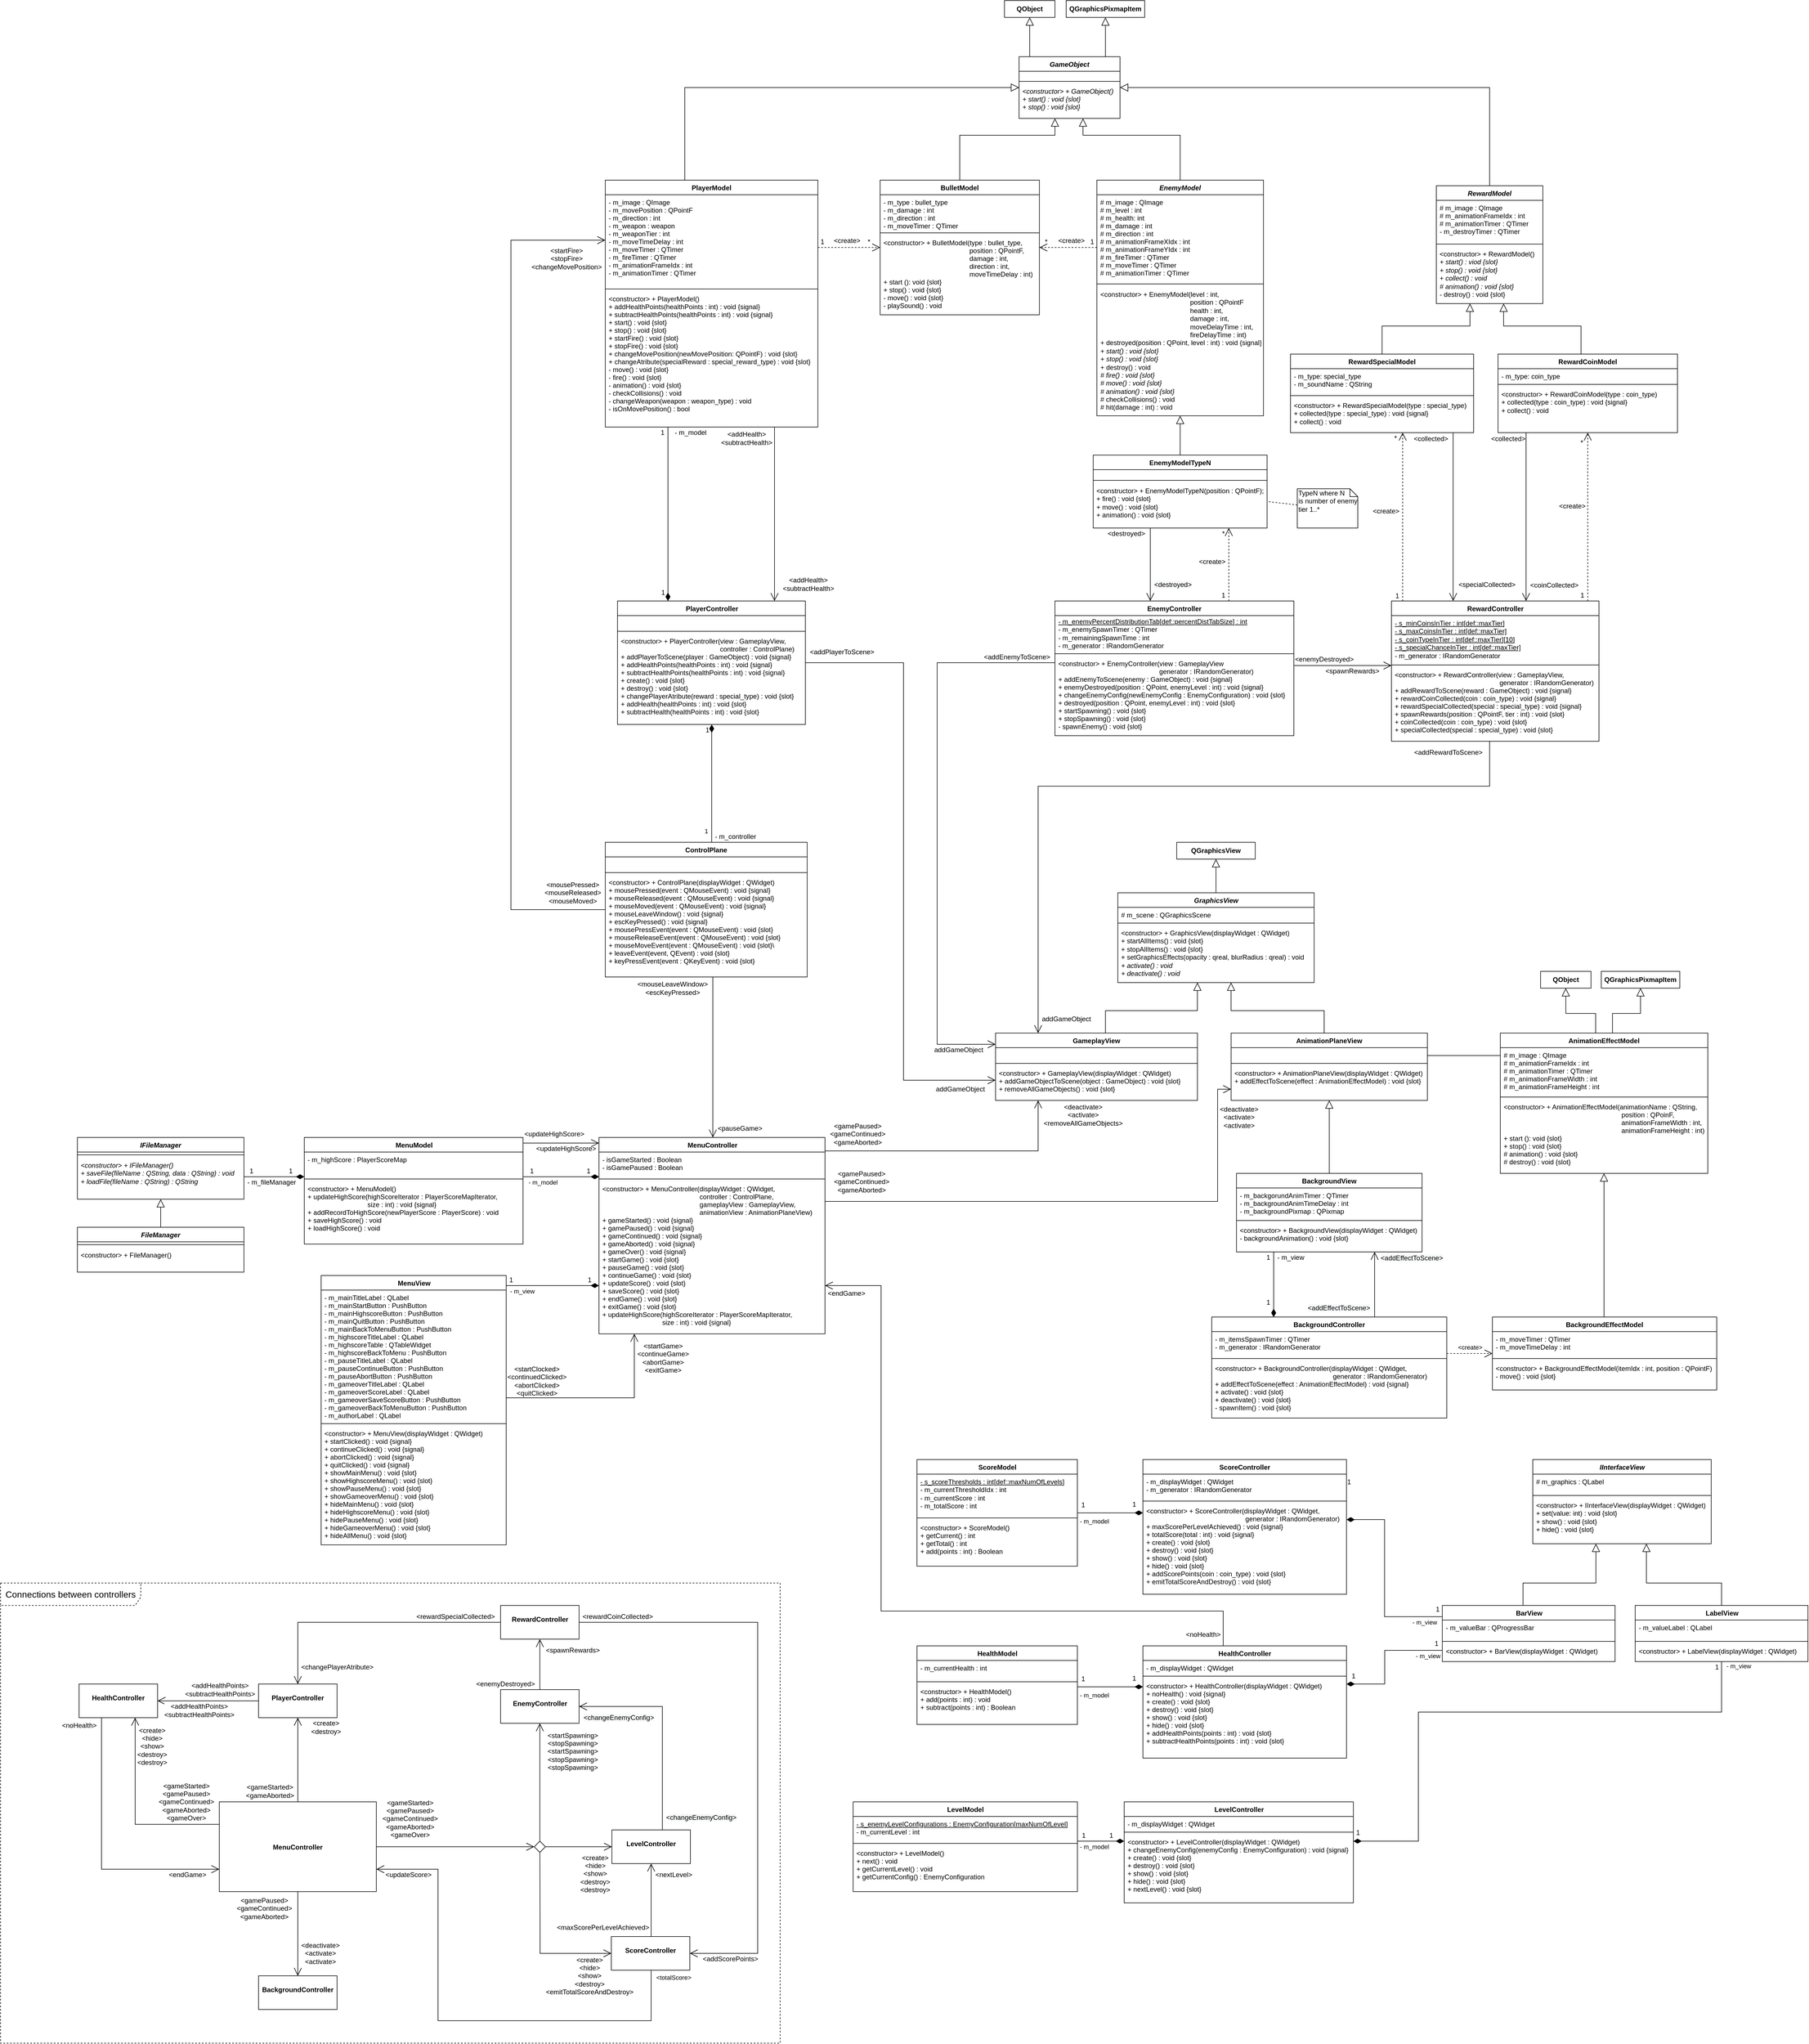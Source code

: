 <mxfile version="12.9.3" type="device"><diagram id="rdf63M3OtyRFx7oTaGS-" name="Page-1"><mxGraphModel dx="3434" dy="1657" grid="1" gridSize="10" guides="1" tooltips="1" connect="1" arrows="1" fold="1" page="1" pageScale="1" pageWidth="827" pageHeight="1169" math="0" shadow="0"><root><mxCell id="0"/><mxCell id="1" parent="0"/><mxCell id="Wb1kD-x2qoTbPeLydoqk-10" value="AnimationEffectModel" style="swimlane;fontStyle=1;align=center;verticalAlign=top;childLayout=stackLayout;horizontal=1;startSize=26;horizontalStack=0;resizeParent=1;resizeParentMax=0;resizeLast=0;collapsible=1;marginBottom=0;" parent="1" vertex="1"><mxGeometry x="1894.1" y="1930" width="370" height="250" as="geometry"/></mxCell><mxCell id="Wb1kD-x2qoTbPeLydoqk-11" value="# m_image : QImage&#10;# m_animationFrameIdx : int&#10;# m_animationTimer : QTimer&#10;# m_animationFrameWidth : int&#10;# m_animationFrameHeight : int&#10;" style="text;strokeColor=none;fillColor=none;align=left;verticalAlign=top;spacingLeft=4;spacingRight=4;overflow=hidden;rotatable=0;points=[[0,0.5],[1,0.5]];portConstraint=eastwest;" parent="Wb1kD-x2qoTbPeLydoqk-10" vertex="1"><mxGeometry y="26" width="370" height="84" as="geometry"/></mxCell><mxCell id="Wb1kD-x2qoTbPeLydoqk-12" value="" style="line;strokeWidth=1;fillColor=none;align=left;verticalAlign=middle;spacingTop=-1;spacingLeft=3;spacingRight=3;rotatable=0;labelPosition=right;points=[];portConstraint=eastwest;" parent="Wb1kD-x2qoTbPeLydoqk-10" vertex="1"><mxGeometry y="110" width="370" height="8" as="geometry"/></mxCell><mxCell id="Wb1kD-x2qoTbPeLydoqk-13" value="&lt;constructor&gt; + AnimationEffectModel(animationName : QString,&#10;                                                               position : QPoinF,&#10;                                                               animationFrameWidth : int,&#10;                                                               animationFrameHeight : int)&#10;+ start (): void {slot}&#10;+ stop() : void {slot}&#10;# animation() : void {slot}&#10;# destroy() : void {slot}" style="text;strokeColor=none;fillColor=none;align=left;verticalAlign=top;spacingLeft=4;spacingRight=4;overflow=hidden;rotatable=0;points=[[0,0.5],[1,0.5]];portConstraint=eastwest;" parent="Wb1kD-x2qoTbPeLydoqk-10" vertex="1"><mxGeometry y="118" width="370" height="132" as="geometry"/></mxCell><mxCell id="Wb1kD-x2qoTbPeLydoqk-110" value="&lt;i&gt;GraphicsView&lt;/i&gt;" style="swimlane;fontStyle=1;align=center;verticalAlign=top;childLayout=stackLayout;horizontal=1;startSize=26;horizontalStack=0;resizeParent=1;resizeParentMax=0;resizeLast=0;collapsible=1;marginBottom=0;html=1;" parent="1" vertex="1"><mxGeometry x="1212.1" y="1680" width="350" height="160" as="geometry"/></mxCell><mxCell id="Wb1kD-x2qoTbPeLydoqk-111" value="# m_scene : QGraphicsScene" style="text;strokeColor=none;fillColor=none;align=left;verticalAlign=top;spacingLeft=4;spacingRight=4;overflow=hidden;rotatable=0;points=[[0,0.5],[1,0.5]];portConstraint=eastwest;" parent="Wb1kD-x2qoTbPeLydoqk-110" vertex="1"><mxGeometry y="26" width="350" height="24" as="geometry"/></mxCell><mxCell id="Wb1kD-x2qoTbPeLydoqk-112" value="" style="line;strokeWidth=1;fillColor=none;align=left;verticalAlign=middle;spacingTop=-1;spacingLeft=3;spacingRight=3;rotatable=0;labelPosition=right;points=[];portConstraint=eastwest;" parent="Wb1kD-x2qoTbPeLydoqk-110" vertex="1"><mxGeometry y="50" width="350" height="8" as="geometry"/></mxCell><mxCell id="Wb1kD-x2qoTbPeLydoqk-113" value="&lt;span style=&quot;font-style: normal&quot;&gt;&amp;lt;constructor&amp;gt; + GraphicsView(displayWidget : QWidget)&lt;br&gt;+ startAllItems() : void&amp;nbsp;{slot}&lt;br&gt;+ stopAllItems() : void&amp;nbsp;{slot}&lt;br&gt;+ setGraphicsEffects(opacity : qreal, blurRadius : qreal) : void&lt;/span&gt;&lt;br&gt;+ activate() : void&lt;br&gt;+ deactivate() : void" style="text;strokeColor=none;fillColor=none;align=left;verticalAlign=top;spacingLeft=4;spacingRight=4;overflow=hidden;rotatable=0;points=[[0,0.5],[1,0.5]];portConstraint=eastwest;fontStyle=2;html=1;" parent="Wb1kD-x2qoTbPeLydoqk-110" vertex="1"><mxGeometry y="58" width="350" height="102" as="geometry"/></mxCell><mxCell id="Wb1kD-x2qoTbPeLydoqk-137" value="BackgroundEffectModel" style="swimlane;fontStyle=1;align=center;verticalAlign=top;childLayout=stackLayout;horizontal=1;startSize=26;horizontalStack=0;resizeParent=1;resizeParentMax=0;resizeLast=0;collapsible=1;marginBottom=0;" parent="1" vertex="1"><mxGeometry x="1880" y="2436" width="400" height="130" as="geometry"/></mxCell><mxCell id="Wb1kD-x2qoTbPeLydoqk-138" value="- m_moveTimer : QTimer&#10;- m_moveTimeDelay : int" style="text;strokeColor=none;fillColor=none;align=left;verticalAlign=top;spacingLeft=4;spacingRight=4;overflow=hidden;rotatable=0;points=[[0,0.5],[1,0.5]];portConstraint=eastwest;" parent="Wb1kD-x2qoTbPeLydoqk-137" vertex="1"><mxGeometry y="26" width="400" height="44" as="geometry"/></mxCell><mxCell id="Wb1kD-x2qoTbPeLydoqk-139" value="" style="line;strokeWidth=1;fillColor=none;align=left;verticalAlign=middle;spacingTop=-1;spacingLeft=3;spacingRight=3;rotatable=0;labelPosition=right;points=[];portConstraint=eastwest;" parent="Wb1kD-x2qoTbPeLydoqk-137" vertex="1"><mxGeometry y="70" width="400" height="8" as="geometry"/></mxCell><mxCell id="Wb1kD-x2qoTbPeLydoqk-140" value="&lt;constructor&gt; + BackgroundEffectModel(itemIdx : int, position : QPointF)&#10;- move() : void {slot}" style="text;strokeColor=none;fillColor=none;align=left;verticalAlign=top;spacingLeft=4;spacingRight=4;overflow=hidden;rotatable=0;points=[[0,0.5],[1,0.5]];portConstraint=eastwest;" parent="Wb1kD-x2qoTbPeLydoqk-137" vertex="1"><mxGeometry y="78" width="400" height="52" as="geometry"/></mxCell><mxCell id="-pKcVOoOh9ARnvZhFjOW-37" style="edgeStyle=orthogonalEdgeStyle;rounded=0;orthogonalLoop=1;jettySize=auto;html=1;startArrow=diamondThin;startFill=1;endArrow=none;endFill=0;endSize=12;startSize=12;" parent="1" source="Wb1kD-x2qoTbPeLydoqk-126" target="Wb1kD-x2qoTbPeLydoqk-105" edge="1"><mxGeometry relative="1" as="geometry"><Array as="points"><mxPoint x="1490" y="2370"/><mxPoint x="1490" y="2370"/></Array></mxGeometry></mxCell><mxCell id="-pKcVOoOh9ARnvZhFjOW-38" value="1" style="text;html=1;align=center;verticalAlign=middle;resizable=0;points=[];labelBackgroundColor=#ffffff;" parent="-pKcVOoOh9ARnvZhFjOW-37" vertex="1" connectable="0"><mxGeometry x="0.196" y="-3" relative="1" as="geometry"><mxPoint x="-13" y="43.6" as="offset"/></mxGeometry></mxCell><mxCell id="-pKcVOoOh9ARnvZhFjOW-39" value="1" style="text;html=1;align=center;verticalAlign=middle;resizable=0;points=[];labelBackgroundColor=#ffffff;" parent="-pKcVOoOh9ARnvZhFjOW-37" vertex="1" connectable="0"><mxGeometry x="0.731" y="1" relative="1" as="geometry"><mxPoint x="-9" y="-5.73" as="offset"/></mxGeometry></mxCell><mxCell id="-pKcVOoOh9ARnvZhFjOW-40" value="- m_view" style="text;html=1;align=center;verticalAlign=middle;resizable=0;points=[];labelBackgroundColor=#ffffff;" parent="-pKcVOoOh9ARnvZhFjOW-37" vertex="1" connectable="0"><mxGeometry x="0.362" y="2" relative="1" as="geometry"><mxPoint x="32" y="-27.06" as="offset"/></mxGeometry></mxCell><mxCell id="Wb1kD-x2qoTbPeLydoqk-126" value="BackgroundController" style="swimlane;fontStyle=1;align=center;verticalAlign=top;childLayout=stackLayout;horizontal=1;startSize=26;horizontalStack=0;resizeParent=1;resizeParentMax=0;resizeLast=0;collapsible=1;marginBottom=0;" parent="1" vertex="1"><mxGeometry x="1379.55" y="2436.06" width="419.1" height="180" as="geometry"/></mxCell><mxCell id="Wb1kD-x2qoTbPeLydoqk-127" value="- m_itemsSpawnTimer : QTimer&#10;- m_generator : IRandomGenerator" style="text;strokeColor=none;fillColor=none;align=left;verticalAlign=top;spacingLeft=4;spacingRight=4;overflow=hidden;rotatable=0;points=[[0,0.5],[1,0.5]];portConstraint=eastwest;" parent="Wb1kD-x2qoTbPeLydoqk-126" vertex="1"><mxGeometry y="26" width="419.1" height="44" as="geometry"/></mxCell><mxCell id="Wb1kD-x2qoTbPeLydoqk-128" value="" style="line;strokeWidth=1;fillColor=none;align=left;verticalAlign=middle;spacingTop=-1;spacingLeft=3;spacingRight=3;rotatable=0;labelPosition=right;points=[];portConstraint=eastwest;" parent="Wb1kD-x2qoTbPeLydoqk-126" vertex="1"><mxGeometry y="70" width="419.1" height="8" as="geometry"/></mxCell><mxCell id="Wb1kD-x2qoTbPeLydoqk-129" value="&lt;constructor&gt; + BackgroundController(displayWidget : QWidget,&#10;                                                               generator : IRandomGenerator)&#10;+ addEffectToScene(effect : AnimationEffectModel) : void {signal}&#10;+ activate() : void {slot}&#10;+ deactivate() : void {slot}&#10;- spawnItem() : void {slot}" style="text;strokeColor=none;fillColor=none;align=left;verticalAlign=top;spacingLeft=4;spacingRight=4;overflow=hidden;rotatable=0;points=[[0,0.5],[1,0.5]];portConstraint=eastwest;" parent="Wb1kD-x2qoTbPeLydoqk-126" vertex="1"><mxGeometry y="78" width="419.1" height="102" as="geometry"/></mxCell><mxCell id="Wb1kD-x2qoTbPeLydoqk-105" value="BackgroundView" style="swimlane;fontStyle=1;align=center;verticalAlign=top;childLayout=stackLayout;horizontal=1;startSize=26;horizontalStack=0;resizeParent=1;resizeParentMax=0;resizeLast=0;collapsible=1;marginBottom=0;" parent="1" vertex="1"><mxGeometry x="1423.65" y="2180" width="330.9" height="140" as="geometry"/></mxCell><mxCell id="Wb1kD-x2qoTbPeLydoqk-106" value="- m_backgorundAnimTimer : QTimer&#10;- m_backgroundAnimTimeDelay : int&#10;- m_backgroundPixmap : QPixmap" style="text;strokeColor=none;fillColor=none;align=left;verticalAlign=top;spacingLeft=4;spacingRight=4;overflow=hidden;rotatable=0;points=[[0,0.5],[1,0.5]];portConstraint=eastwest;" parent="Wb1kD-x2qoTbPeLydoqk-105" vertex="1"><mxGeometry y="26" width="330.9" height="54" as="geometry"/></mxCell><mxCell id="Wb1kD-x2qoTbPeLydoqk-107" value="" style="line;strokeWidth=1;fillColor=none;align=left;verticalAlign=middle;spacingTop=-1;spacingLeft=3;spacingRight=3;rotatable=0;labelPosition=right;points=[];portConstraint=eastwest;" parent="Wb1kD-x2qoTbPeLydoqk-105" vertex="1"><mxGeometry y="80" width="330.9" height="8" as="geometry"/></mxCell><mxCell id="Wb1kD-x2qoTbPeLydoqk-108" value="&lt;constructor&gt; + BackgroundView(displayWidget : QWidget)&#10;- backgroundAnimation() : void {slot}" style="text;strokeColor=none;fillColor=none;align=left;verticalAlign=top;spacingLeft=4;spacingRight=4;overflow=hidden;rotatable=0;points=[[0,0.5],[1,0.5]];portConstraint=eastwest;" parent="Wb1kD-x2qoTbPeLydoqk-105" vertex="1"><mxGeometry y="88" width="330.9" height="52" as="geometry"/></mxCell><mxCell id="ScNbOSzuT2WY8FpFoCRB-146" value="&lt;font style=&quot;font-size: 16px&quot;&gt;Connections between controllers&lt;/font&gt;" style="shape=umlFrame;whiteSpace=wrap;html=1;labelBackgroundColor=none;align=center;width=250;height=40;dashed=1;" parent="1" vertex="1"><mxGeometry x="-780" y="2910" width="1390" height="820" as="geometry"/></mxCell><mxCell id="ScNbOSzuT2WY8FpFoCRB-89" style="edgeStyle=orthogonalEdgeStyle;rounded=0;orthogonalLoop=1;jettySize=auto;html=1;startArrow=none;startFill=0;startSize=12;sourcePerimeterSpacing=0;endArrow=open;endFill=0;targetPerimeterSpacing=0;endSize=12;" parent="1" source="Wb1kD-x2qoTbPeLydoqk-43" target="Wb1kD-x2qoTbPeLydoqk-184" edge="1"><mxGeometry relative="1" as="geometry"><Array as="points"><mxPoint x="600" y="980"/><mxPoint x="600" y="980"/></Array></mxGeometry></mxCell><mxCell id="ScNbOSzuT2WY8FpFoCRB-90" value="&amp;lt;addHealth&amp;gt;&lt;br&gt;&amp;lt;subtractHealth&amp;gt;" style="text;html=1;align=center;verticalAlign=middle;resizable=0;points=[];labelBackgroundColor=#ffffff;" parent="ScNbOSzuT2WY8FpFoCRB-89" vertex="1" connectable="0"><mxGeometry x="-0.419" y="57" relative="1" as="geometry"><mxPoint x="-107" y="-70" as="offset"/></mxGeometry></mxCell><mxCell id="ScNbOSzuT2WY8FpFoCRB-91" value="&amp;lt;addHealth&amp;gt;&lt;br&gt;&amp;lt;subtractHealth&amp;gt;" style="text;html=1;align=center;verticalAlign=middle;resizable=0;points=[];labelBackgroundColor=#ffffff;" parent="ScNbOSzuT2WY8FpFoCRB-89" vertex="1" connectable="0"><mxGeometry x="0.804" y="-6" relative="1" as="geometry"><mxPoint x="66" as="offset"/></mxGeometry></mxCell><mxCell id="Wb1kD-x2qoTbPeLydoqk-1" style="rounded=0;orthogonalLoop=1;jettySize=auto;html=1;entryX=0.5;entryY=1;entryDx=0;entryDy=0;endArrow=block;endFill=0;endSize=12;edgeStyle=orthogonalEdgeStyle;" parent="1" source="Wb1kD-x2qoTbPeLydoqk-3" target="Wb1kD-x2qoTbPeLydoqk-7" edge="1"><mxGeometry relative="1" as="geometry"><Array as="points"><mxPoint x="1055" y="170"/><mxPoint x="1055" y="170"/></Array></mxGeometry></mxCell><mxCell id="Wb1kD-x2qoTbPeLydoqk-2" style="rounded=0;orthogonalLoop=1;jettySize=auto;html=1;entryX=0.5;entryY=1;entryDx=0;entryDy=0;endArrow=block;endFill=0;endSize=12;edgeStyle=orthogonalEdgeStyle;" parent="1" source="Wb1kD-x2qoTbPeLydoqk-3" target="Wb1kD-x2qoTbPeLydoqk-8" edge="1"><mxGeometry relative="1" as="geometry"><Array as="points"><mxPoint x="1190" y="180"/><mxPoint x="1190" y="180"/></Array></mxGeometry></mxCell><mxCell id="Wb1kD-x2qoTbPeLydoqk-7" value="&lt;b&gt;QObject&lt;/b&gt;" style="whiteSpace=wrap;html=1;" parent="1" vertex="1"><mxGeometry x="1010" y="90" width="90" height="30" as="geometry"/></mxCell><mxCell id="Wb1kD-x2qoTbPeLydoqk-8" value="&lt;b&gt;QGraphicsPixmapItem&lt;/b&gt;" style="whiteSpace=wrap;html=1;" parent="1" vertex="1"><mxGeometry x="1120" y="90" width="140" height="30" as="geometry"/></mxCell><mxCell id="Wb1kD-x2qoTbPeLydoqk-15" style="rounded=0;orthogonalLoop=1;jettySize=auto;html=1;endArrow=block;endFill=0;endSize=12;edgeStyle=elbowEdgeStyle;elbow=vertical;" parent="1" source="Wb1kD-x2qoTbPeLydoqk-16" target="Wb1kD-x2qoTbPeLydoqk-3" edge="1"><mxGeometry relative="1" as="geometry"><Array as="points"><mxPoint x="1100" y="330"/><mxPoint x="1090" y="360"/><mxPoint x="1040" y="280"/></Array><mxPoint x="592" y="710" as="targetPoint"/></mxGeometry></mxCell><mxCell id="Wb1kD-x2qoTbPeLydoqk-35" style="rounded=0;jumpSize=6;orthogonalLoop=1;jettySize=auto;html=1;endSize=12;strokeWidth=1;endArrow=block;endFill=0;exitX=0.5;exitY=0;exitDx=0;exitDy=0;edgeStyle=elbowEdgeStyle;elbow=vertical;" parent="1" source="Wb1kD-x2qoTbPeLydoqk-21" target="Wb1kD-x2qoTbPeLydoqk-3" edge="1"><mxGeometry relative="1" as="geometry"><Array as="points"><mxPoint x="1150" y="330"/></Array><mxPoint x="827.1" y="532" as="sourcePoint"/><mxPoint x="787" y="440" as="targetPoint"/></mxGeometry></mxCell><mxCell id="Wb1kD-x2qoTbPeLydoqk-36" style="rounded=0;orthogonalLoop=1;jettySize=auto;html=1;endArrow=block;endFill=0;endSize=12;exitX=0.5;exitY=0;exitDx=0;exitDy=0;" parent="1" source="Wb1kD-x2qoTbPeLydoqk-120" target="Wb1kD-x2qoTbPeLydoqk-24" edge="1"><mxGeometry relative="1" as="geometry"><mxPoint x="1760.5" y="1050" as="sourcePoint"/><mxPoint x="2238.5" y="886" as="targetPoint"/></mxGeometry></mxCell><mxCell id="Wb1kD-x2qoTbPeLydoqk-90" style="edgeStyle=orthogonalEdgeStyle;rounded=0;orthogonalLoop=1;jettySize=auto;html=1;endSize=12;strokeWidth=1;endArrow=block;endFill=0;" parent="1" source="Wb1kD-x2qoTbPeLydoqk-85" target="Wb1kD-x2qoTbPeLydoqk-110" edge="1"><mxGeometry relative="1" as="geometry"><Array as="points"><mxPoint x="1190" y="1890"/><mxPoint x="1354" y="1890"/></Array></mxGeometry></mxCell><mxCell id="Wb1kD-x2qoTbPeLydoqk-103" style="edgeStyle=orthogonalEdgeStyle;rounded=0;orthogonalLoop=1;jettySize=auto;html=1;startArrow=none;startFill=0;endArrow=block;endFill=0;endSize=12;strokeWidth=1;" parent="1" source="Wb1kD-x2qoTbPeLydoqk-97" target="Wb1kD-x2qoTbPeLydoqk-110" edge="1"><mxGeometry relative="1" as="geometry"><Array as="points"><mxPoint x="1580" y="1890"/><mxPoint x="1414" y="1890"/></Array></mxGeometry></mxCell><mxCell id="Wb1kD-x2qoTbPeLydoqk-42" style="rounded=0;orthogonalLoop=1;jettySize=auto;html=1;endArrow=block;endFill=0;endSize=12;exitX=0.5;exitY=0;exitDx=0;exitDy=0;edgeStyle=elbowEdgeStyle;" parent="1" source="Wb1kD-x2qoTbPeLydoqk-43" target="Wb1kD-x2qoTbPeLydoqk-3" edge="1"><mxGeometry relative="1" as="geometry"><Array as="points"><mxPoint x="440" y="360"/></Array><mxPoint x="1444.667" y="870" as="targetPoint"/></mxGeometry></mxCell><mxCell id="Wb1kD-x2qoTbPeLydoqk-191" style="edgeStyle=orthogonalEdgeStyle;rounded=0;orthogonalLoop=1;jettySize=auto;html=1;startArrow=none;startFill=0;endArrow=diamondThin;endFill=1;endSize=12;strokeWidth=1;fontFamily=Helvetica;" parent="1" source="Wb1kD-x2qoTbPeLydoqk-43" target="Wb1kD-x2qoTbPeLydoqk-184" edge="1"><mxGeometry relative="1" as="geometry"><Array as="points"><mxPoint x="410" y="960"/><mxPoint x="410" y="960"/></Array></mxGeometry></mxCell><mxCell id="Wb1kD-x2qoTbPeLydoqk-192" value="&lt;span style=&quot;text-align: left&quot;&gt;- m_model&lt;/span&gt;" style="text;html=1;align=center;verticalAlign=middle;resizable=0;points=[];labelBackgroundColor=none;fontFamily=Helvetica;" parent="Wb1kD-x2qoTbPeLydoqk-191" vertex="1" connectable="0"><mxGeometry x="-0.969" y="-3" relative="1" as="geometry"><mxPoint x="42.97" y="5.17" as="offset"/></mxGeometry></mxCell><mxCell id="Wb1kD-x2qoTbPeLydoqk-193" value="1" style="text;html=1;align=center;verticalAlign=middle;resizable=0;points=[];labelBackgroundColor=none;fontFamily=Helvetica;" parent="Wb1kD-x2qoTbPeLydoqk-191" vertex="1" connectable="0"><mxGeometry x="-0.972" relative="1" as="geometry"><mxPoint x="-10.03" y="5.17" as="offset"/></mxGeometry></mxCell><mxCell id="Wb1kD-x2qoTbPeLydoqk-194" value="1" style="text;html=1;align=center;verticalAlign=middle;resizable=0;points=[];labelBackgroundColor=none;fontFamily=Helvetica;" parent="Wb1kD-x2qoTbPeLydoqk-191" vertex="1" connectable="0"><mxGeometry x="0.945" relative="1" as="geometry"><mxPoint x="-9.5" y="-6.57" as="offset"/></mxGeometry></mxCell><mxCell id="Wb1kD-x2qoTbPeLydoqk-48" style="rounded=0;orthogonalLoop=1;jettySize=auto;html=1;endArrow=block;endFill=0;endSize=12;exitX=0.5;exitY=0;exitDx=0;exitDy=0;edgeStyle=elbowEdgeStyle;" parent="1" source="Wb1kD-x2qoTbPeLydoqk-49" target="Wb1kD-x2qoTbPeLydoqk-3" edge="1"><mxGeometry relative="1" as="geometry"><Array as="points"><mxPoint x="1875" y="390"/><mxPoint x="1755" y="310"/><mxPoint x="1995" y="340"/></Array><mxPoint x="1275" y="236.0" as="targetPoint"/></mxGeometry></mxCell><mxCell id="Wb1kD-x2qoTbPeLydoqk-63" style="rounded=0;orthogonalLoop=1;jettySize=auto;html=1;endArrow=block;endFill=0;endSize=12;edgeStyle=orthogonalEdgeStyle;elbow=vertical;" parent="1" source="Wb1kD-x2qoTbPeLydoqk-64" target="Wb1kD-x2qoTbPeLydoqk-49" edge="1"><mxGeometry relative="1" as="geometry"><Array as="points"><mxPoint x="2038" y="670"/><mxPoint x="1900" y="670"/></Array><mxPoint x="2368" y="-174" as="targetPoint"/></mxGeometry></mxCell><mxCell id="Wb1kD-x2qoTbPeLydoqk-70" style="rounded=0;orthogonalLoop=1;jettySize=auto;html=1;endArrow=block;endFill=0;endSize=12;edgeStyle=orthogonalEdgeStyle;" parent="1" source="Wb1kD-x2qoTbPeLydoqk-71" target="Wb1kD-x2qoTbPeLydoqk-49" edge="1"><mxGeometry relative="1" as="geometry"><Array as="points"><mxPoint x="1683" y="670"/><mxPoint x="1840" y="670"/></Array><mxPoint x="2323" y="26" as="targetPoint"/></mxGeometry></mxCell><mxCell id="Wb1kD-x2qoTbPeLydoqk-232" style="edgeStyle=elbowEdgeStyle;rounded=0;orthogonalLoop=1;jettySize=auto;elbow=vertical;html=1;dashed=1;startArrow=none;startFill=0;endArrow=open;endFill=0;endSize=12;strokeWidth=1;fontFamily=Helvetica;" parent="1" source="Wb1kD-x2qoTbPeLydoqk-21" target="Wb1kD-x2qoTbPeLydoqk-16" edge="1"><mxGeometry relative="1" as="geometry"/></mxCell><mxCell id="Wb1kD-x2qoTbPeLydoqk-233" value="&amp;lt;create&amp;gt;" style="text;html=1;align=center;verticalAlign=middle;resizable=0;points=[];labelBackgroundColor=none;fontFamily=Helvetica;" parent="Wb1kD-x2qoTbPeLydoqk-232" vertex="1" connectable="0"><mxGeometry x="0.247" y="-2" relative="1" as="geometry"><mxPoint x="17.64" y="-10.1" as="offset"/></mxGeometry></mxCell><mxCell id="Wb1kD-x2qoTbPeLydoqk-234" value="1" style="text;html=1;align=center;verticalAlign=middle;resizable=0;points=[];labelBackgroundColor=none;fontFamily=Helvetica;" parent="Wb1kD-x2qoTbPeLydoqk-232" vertex="1" connectable="0"><mxGeometry y="42" relative="1" as="geometry"><mxPoint x="42" y="-52.1" as="offset"/></mxGeometry></mxCell><mxCell id="Wb1kD-x2qoTbPeLydoqk-235" value="*" style="text;html=1;align=center;verticalAlign=middle;resizable=0;points=[];labelBackgroundColor=none;fontFamily=Helvetica;" parent="Wb1kD-x2qoTbPeLydoqk-232" vertex="1" connectable="0"><mxGeometry x="0.772" y="-3" relative="1" as="geometry"><mxPoint y="-7.1" as="offset"/></mxGeometry></mxCell><mxCell id="ScNbOSzuT2WY8FpFoCRB-143" style="edgeStyle=orthogonalEdgeStyle;rounded=0;orthogonalLoop=1;jettySize=auto;html=1;startArrow=none;startFill=0;startSize=12;sourcePerimeterSpacing=0;endArrow=open;endFill=0;endSize=12;targetPerimeterSpacing=0;" parent="1" source="Wb1kD-x2qoTbPeLydoqk-120" target="Wb1kD-x2qoTbPeLydoqk-153" edge="1"><mxGeometry relative="1" as="geometry"><Array as="points"><mxPoint x="1270" y="1120"/><mxPoint x="1270" y="1120"/></Array></mxGeometry></mxCell><mxCell id="ScNbOSzuT2WY8FpFoCRB-144" value="&amp;lt;destroyed&amp;gt;" style="text;html=1;align=center;verticalAlign=middle;resizable=0;points=[];labelBackgroundColor=#ffffff;" parent="ScNbOSzuT2WY8FpFoCRB-143" vertex="1" connectable="0"><mxGeometry x="-0.19" relative="1" as="geometry"><mxPoint x="-43" y="-43" as="offset"/></mxGeometry></mxCell><mxCell id="ScNbOSzuT2WY8FpFoCRB-145" value="&lt;span style=&quot;text-align: left ; background-color: rgb(248 , 249 , 250)&quot;&gt;&amp;lt;destroyed&amp;gt;&lt;/span&gt;" style="text;html=1;align=center;verticalAlign=middle;resizable=0;points=[];labelBackgroundColor=#ffffff;" parent="ScNbOSzuT2WY8FpFoCRB-143" vertex="1" connectable="0"><mxGeometry x="0.682" y="3" relative="1" as="geometry"><mxPoint x="37" y="-9" as="offset"/></mxGeometry></mxCell><mxCell id="ScNbOSzuT2WY8FpFoCRB-129" style="edgeStyle=orthogonalEdgeStyle;rounded=0;orthogonalLoop=1;jettySize=auto;html=1;startArrow=none;startFill=0;startSize=12;sourcePerimeterSpacing=0;endArrow=open;endFill=0;endSize=12;targetPerimeterSpacing=0;" parent="1" source="Wb1kD-x2qoTbPeLydoqk-71" target="Wb1kD-x2qoTbPeLydoqk-202" edge="1"><mxGeometry relative="1" as="geometry"><Array as="points"><mxPoint x="1810" y="1030"/><mxPoint x="1810" y="1030"/></Array></mxGeometry></mxCell><mxCell id="ScNbOSzuT2WY8FpFoCRB-130" value="&amp;lt;collected&amp;gt;" style="text;html=1;align=center;verticalAlign=middle;resizable=0;points=[];labelBackgroundColor=#ffffff;" parent="ScNbOSzuT2WY8FpFoCRB-129" vertex="1" connectable="0"><mxGeometry x="-0.699" y="3" relative="1" as="geometry"><mxPoint x="-43.06" y="-34.71" as="offset"/></mxGeometry></mxCell><mxCell id="ScNbOSzuT2WY8FpFoCRB-133" value="&amp;lt;specialCollected&amp;gt;" style="text;html=1;align=center;verticalAlign=middle;resizable=0;points=[];labelBackgroundColor=#ffffff;" parent="ScNbOSzuT2WY8FpFoCRB-129" vertex="1" connectable="0"><mxGeometry x="0.674" y="-2" relative="1" as="geometry"><mxPoint x="62" y="19.41" as="offset"/></mxGeometry></mxCell><mxCell id="ScNbOSzuT2WY8FpFoCRB-128" style="edgeStyle=orthogonalEdgeStyle;rounded=0;orthogonalLoop=1;jettySize=auto;html=1;startArrow=none;startFill=0;startSize=12;sourcePerimeterSpacing=0;endArrow=open;endFill=0;endSize=12;targetPerimeterSpacing=0;" parent="1" source="Wb1kD-x2qoTbPeLydoqk-64" target="Wb1kD-x2qoTbPeLydoqk-202" edge="1"><mxGeometry relative="1" as="geometry"><Array as="points"><mxPoint x="1940" y="970"/><mxPoint x="1940" y="970"/></Array></mxGeometry></mxCell><mxCell id="ScNbOSzuT2WY8FpFoCRB-131" value="&amp;lt;collected&amp;gt;" style="text;html=1;align=center;verticalAlign=middle;resizable=0;points=[];labelBackgroundColor=#ffffff;" parent="ScNbOSzuT2WY8FpFoCRB-128" vertex="1" connectable="0"><mxGeometry x="-0.752" y="2" relative="1" as="geometry"><mxPoint x="-34" y="-26.47" as="offset"/></mxGeometry></mxCell><mxCell id="ScNbOSzuT2WY8FpFoCRB-132" value="&amp;lt;coinCollected&amp;gt;" style="text;html=1;align=center;verticalAlign=middle;resizable=0;points=[];labelBackgroundColor=#ffffff;" parent="ScNbOSzuT2WY8FpFoCRB-128" vertex="1" connectable="0"><mxGeometry x="0.761" y="1" relative="1" as="geometry"><mxPoint x="49" y="7.65" as="offset"/></mxGeometry></mxCell><mxCell id="Wb1kD-x2qoTbPeLydoqk-228" style="edgeStyle=elbowEdgeStyle;rounded=0;orthogonalLoop=1;jettySize=auto;elbow=vertical;html=1;startArrow=none;startFill=0;endArrow=open;endFill=0;endSize=12;strokeWidth=1;fontFamily=Helvetica;dashed=1;" parent="1" source="Wb1kD-x2qoTbPeLydoqk-43" target="Wb1kD-x2qoTbPeLydoqk-16" edge="1"><mxGeometry relative="1" as="geometry"/></mxCell><mxCell id="Wb1kD-x2qoTbPeLydoqk-229" value="&amp;lt;create&amp;gt;" style="text;html=1;align=center;verticalAlign=middle;resizable=0;points=[];labelBackgroundColor=none;fontFamily=Helvetica;" parent="Wb1kD-x2qoTbPeLydoqk-228" vertex="1" connectable="0"><mxGeometry y="-16" relative="1" as="geometry"><mxPoint x="-4.43" y="-28.29" as="offset"/></mxGeometry></mxCell><mxCell id="Wb1kD-x2qoTbPeLydoqk-230" value="1" style="text;html=1;align=center;verticalAlign=middle;resizable=0;points=[];labelBackgroundColor=none;fontFamily=Helvetica;" parent="Wb1kD-x2qoTbPeLydoqk-228" vertex="1" connectable="0"><mxGeometry x="-0.844" y="2" relative="1" as="geometry"><mxPoint x="-0.57" y="-8.29" as="offset"/></mxGeometry></mxCell><mxCell id="Wb1kD-x2qoTbPeLydoqk-231" value="*" style="text;html=1;align=center;verticalAlign=middle;resizable=0;points=[];labelBackgroundColor=none;fontFamily=Helvetica;" parent="Wb1kD-x2qoTbPeLydoqk-228" vertex="1" connectable="0"><mxGeometry x="0.587" y="1" relative="1" as="geometry"><mxPoint x="2.72" y="-9.29" as="offset"/></mxGeometry></mxCell><mxCell id="ScNbOSzuT2WY8FpFoCRB-11" value="&lt;font style=&quot;font-size: 12px&quot;&gt;&amp;lt;spawnRewards&amp;gt;&lt;/font&gt;" style="edgeStyle=orthogonalEdgeStyle;rounded=0;orthogonalLoop=1;jettySize=auto;html=1;startArrow=none;startFill=0;startSize=12;sourcePerimeterSpacing=0;endArrow=open;endFill=0;targetPerimeterSpacing=0;endSize=12;" parent="1" source="Wb1kD-x2qoTbPeLydoqk-153" target="Wb1kD-x2qoTbPeLydoqk-202" edge="1"><mxGeometry x="0.195" y="-10" relative="1" as="geometry"><Array as="points"><mxPoint x="1620" y="1275"/><mxPoint x="1620" y="1275"/></Array><mxPoint as="offset"/></mxGeometry></mxCell><mxCell id="ScNbOSzuT2WY8FpFoCRB-12" value="&amp;lt;enemyDestroyed&amp;gt;" style="text;html=1;align=center;verticalAlign=middle;resizable=0;points=[];labelBackgroundColor=#ffffff;" parent="ScNbOSzuT2WY8FpFoCRB-11" vertex="1" connectable="0"><mxGeometry x="-0.214" y="6" relative="1" as="geometry"><mxPoint x="-14.57" y="-5" as="offset"/></mxGeometry></mxCell><mxCell id="ScNbOSzuT2WY8FpFoCRB-17" style="edgeStyle=orthogonalEdgeStyle;rounded=0;orthogonalLoop=1;jettySize=auto;html=1;startArrow=none;startFill=0;startSize=12;sourcePerimeterSpacing=0;endArrow=open;endFill=0;targetPerimeterSpacing=0;endSize=12;" parent="1" source="Wb1kD-x2qoTbPeLydoqk-202" target="Wb1kD-x2qoTbPeLydoqk-85" edge="1"><mxGeometry relative="1" as="geometry"><Array as="points"><mxPoint x="1875" y="1490"/><mxPoint x="1070" y="1490"/></Array></mxGeometry></mxCell><mxCell id="ScNbOSzuT2WY8FpFoCRB-18" value="addGameObject" style="text;html=1;align=center;verticalAlign=middle;resizable=0;points=[];labelBackgroundColor=#ffffff;" parent="ScNbOSzuT2WY8FpFoCRB-17" vertex="1" connectable="0"><mxGeometry x="0.878" relative="1" as="geometry"><mxPoint x="50" y="56.11" as="offset"/></mxGeometry></mxCell><mxCell id="ScNbOSzuT2WY8FpFoCRB-19" value="&amp;lt;addRewardToScene&amp;gt;" style="text;html=1;align=center;verticalAlign=middle;resizable=0;points=[];labelBackgroundColor=#ffffff;" parent="ScNbOSzuT2WY8FpFoCRB-17" vertex="1" connectable="0"><mxGeometry x="-0.768" y="-4" relative="1" as="geometry"><mxPoint x="-0.94" y="-56.06" as="offset"/></mxGeometry></mxCell><mxCell id="Wb1kD-x2qoTbPeLydoqk-89" value="&lt;b&gt;QGraphicsView&lt;/b&gt;" style="whiteSpace=wrap;html=1;" parent="1" vertex="1"><mxGeometry x="1317.1" y="1590" width="140" height="30" as="geometry"/></mxCell><mxCell id="Wb1kD-x2qoTbPeLydoqk-94" style="edgeStyle=orthogonalEdgeStyle;rounded=0;orthogonalLoop=1;jettySize=auto;html=1;entryX=0.5;entryY=1;entryDx=0;entryDy=0;endArrow=block;endFill=0;endSize=12;strokeWidth=1;" parent="1" source="Wb1kD-x2qoTbPeLydoqk-10" target="Wb1kD-x2qoTbPeLydoqk-92" edge="1"><mxGeometry relative="1" as="geometry"><Array as="points"><mxPoint x="2064.1" y="1895"/><mxPoint x="2011.1" y="1895"/></Array></mxGeometry></mxCell><mxCell id="Wb1kD-x2qoTbPeLydoqk-95" style="edgeStyle=orthogonalEdgeStyle;rounded=0;orthogonalLoop=1;jettySize=auto;html=1;entryX=0.5;entryY=1;entryDx=0;entryDy=0;startArrow=none;startFill=0;endArrow=block;endFill=0;endSize=12;strokeWidth=1;" parent="1" source="Wb1kD-x2qoTbPeLydoqk-10" target="Wb1kD-x2qoTbPeLydoqk-93" edge="1"><mxGeometry relative="1" as="geometry"><Array as="points"><mxPoint x="2094.1" y="1895"/><mxPoint x="2144.1" y="1895"/></Array></mxGeometry></mxCell><mxCell id="Wb1kD-x2qoTbPeLydoqk-92" value="&lt;b&gt;QObject&lt;/b&gt;" style="whiteSpace=wrap;html=1;" parent="1" vertex="1"><mxGeometry x="1965.85" y="1820.0" width="90" height="30" as="geometry"/></mxCell><mxCell id="Wb1kD-x2qoTbPeLydoqk-93" value="&lt;b&gt;QGraphicsPixmapItem&lt;/b&gt;" style="whiteSpace=wrap;html=1;" parent="1" vertex="1"><mxGeometry x="2074.1" y="1820.0" width="140" height="30" as="geometry"/></mxCell><mxCell id="Wb1kD-x2qoTbPeLydoqk-114" style="edgeStyle=orthogonalEdgeStyle;rounded=0;orthogonalLoop=1;jettySize=auto;html=1;entryX=0.5;entryY=1;entryDx=0;entryDy=0;startArrow=none;startFill=0;endArrow=block;endFill=0;endSize=12;strokeWidth=1;" parent="1" source="Wb1kD-x2qoTbPeLydoqk-110" target="Wb1kD-x2qoTbPeLydoqk-89" edge="1"><mxGeometry relative="1" as="geometry"/></mxCell><mxCell id="Wb1kD-x2qoTbPeLydoqk-116" style="edgeStyle=orthogonalEdgeStyle;rounded=0;orthogonalLoop=1;jettySize=auto;html=1;startArrow=none;startFill=0;endArrow=block;endFill=0;endSize=12;strokeWidth=1;" parent="1" source="Wb1kD-x2qoTbPeLydoqk-105" target="Wb1kD-x2qoTbPeLydoqk-97" edge="1"><mxGeometry relative="1" as="geometry"><Array as="points"/></mxGeometry></mxCell><mxCell id="Wb1kD-x2qoTbPeLydoqk-117" style="edgeStyle=orthogonalEdgeStyle;rounded=0;orthogonalLoop=1;jettySize=auto;html=1;startArrow=none;startFill=0;endArrow=none;endFill=0;endSize=12;strokeWidth=1;" parent="1" source="Wb1kD-x2qoTbPeLydoqk-97" target="Wb1kD-x2qoTbPeLydoqk-10" edge="1"><mxGeometry relative="1" as="geometry"><mxPoint x="1784.1" y="2042.5" as="sourcePoint"/><Array as="points"><mxPoint x="1800" y="1970"/><mxPoint x="1800" y="1970"/></Array></mxGeometry></mxCell><mxCell id="Wb1kD-x2qoTbPeLydoqk-134" style="edgeStyle=orthogonalEdgeStyle;rounded=0;orthogonalLoop=1;jettySize=auto;html=1;startArrow=none;startFill=0;endArrow=open;endFill=0;endSize=12;strokeWidth=1;" parent="1" source="Wb1kD-x2qoTbPeLydoqk-126" target="Wb1kD-x2qoTbPeLydoqk-105" edge="1"><mxGeometry relative="1" as="geometry"><Array as="points"><mxPoint x="1670" y="2360"/><mxPoint x="1670" y="2360"/></Array></mxGeometry></mxCell><mxCell id="ScNbOSzuT2WY8FpFoCRB-22" value="&lt;span style=&quot;text-align: left ; background-color: rgb(248 , 249 , 250)&quot;&gt;&amp;lt;addEffectToScene&amp;gt;&lt;/span&gt;" style="text;html=1;align=center;verticalAlign=middle;resizable=0;points=[];labelBackgroundColor=#ffffff;" parent="Wb1kD-x2qoTbPeLydoqk-134" vertex="1" connectable="0"><mxGeometry x="0.273" y="-28" relative="1" as="geometry"><mxPoint x="-92" y="58.17" as="offset"/></mxGeometry></mxCell><mxCell id="ScNbOSzuT2WY8FpFoCRB-23" value="&lt;span style=&quot;text-align: left ; background-color: rgb(248 , 249 , 250)&quot;&gt;&amp;lt;addEffectToScene&amp;gt;&lt;/span&gt;" style="text;html=1;align=center;verticalAlign=middle;resizable=0;points=[];labelBackgroundColor=#ffffff;" parent="Wb1kD-x2qoTbPeLydoqk-134" vertex="1" connectable="0"><mxGeometry x="0.654" y="1" relative="1" as="geometry"><mxPoint x="66.9" y="-9.16" as="offset"/></mxGeometry></mxCell><mxCell id="Wb1kD-x2qoTbPeLydoqk-135" value="&amp;lt;create&amp;gt;" style="edgeStyle=orthogonalEdgeStyle;rounded=0;orthogonalLoop=1;jettySize=auto;html=1;startArrow=none;startFill=0;endArrow=open;endFill=0;endSize=12;strokeWidth=1;dashed=1;labelBackgroundColor=none;" parent="1" source="Wb1kD-x2qoTbPeLydoqk-126" target="Wb1kD-x2qoTbPeLydoqk-137" edge="1"><mxGeometry x="0.017" y="11" relative="1" as="geometry"><Array as="points"><mxPoint x="1820" y="2501"/><mxPoint x="1820" y="2501"/></Array><mxPoint as="offset"/></mxGeometry></mxCell><mxCell id="Wb1kD-x2qoTbPeLydoqk-151" style="edgeStyle=orthogonalEdgeStyle;rounded=0;orthogonalLoop=1;jettySize=auto;html=1;startArrow=none;startFill=0;endArrow=block;endFill=0;endSize=12;strokeWidth=1;" parent="1" source="Wb1kD-x2qoTbPeLydoqk-137" target="Wb1kD-x2qoTbPeLydoqk-10" edge="1"><mxGeometry relative="1" as="geometry"><Array as="points"><mxPoint x="2079" y="2360"/><mxPoint x="2079" y="2360"/></Array></mxGeometry></mxCell><mxCell id="Wb1kD-x2qoTbPeLydoqk-158" style="edgeStyle=orthogonalEdgeStyle;rounded=0;orthogonalLoop=1;jettySize=auto;html=1;startArrow=none;startFill=0;endArrow=open;endFill=0;endSize=12;strokeWidth=1;fontFamily=Helvetica;dashed=1;" parent="1" source="Wb1kD-x2qoTbPeLydoqk-153" target="Wb1kD-x2qoTbPeLydoqk-120" edge="1"><mxGeometry relative="1" as="geometry"><Array as="points"><mxPoint x="1410" y="1070"/><mxPoint x="1410" y="1070"/></Array></mxGeometry></mxCell><mxCell id="Wb1kD-x2qoTbPeLydoqk-171" value="*" style="text;html=1;align=center;verticalAlign=middle;resizable=0;points=[];labelBackgroundColor=none;fontFamily=Helvetica;" parent="Wb1kD-x2qoTbPeLydoqk-158" vertex="1" connectable="0"><mxGeometry x="0.483" relative="1" as="geometry"><mxPoint x="-10.03" y="-23.45" as="offset"/></mxGeometry></mxCell><mxCell id="Wb1kD-x2qoTbPeLydoqk-172" value="1" style="text;html=1;align=center;verticalAlign=middle;resizable=0;points=[];labelBackgroundColor=none;fontFamily=Helvetica;" parent="Wb1kD-x2qoTbPeLydoqk-158" vertex="1" connectable="0"><mxGeometry x="-0.854" y="2" relative="1" as="geometry"><mxPoint x="-8.03" y="-0.34" as="offset"/></mxGeometry></mxCell><mxCell id="Wb1kD-x2qoTbPeLydoqk-199" value="&lt;span style=&quot;&quot;&gt;&amp;lt;create&amp;gt;&lt;/span&gt;" style="text;html=1;align=center;verticalAlign=middle;resizable=0;points=[];labelBackgroundColor=none;fontFamily=Helvetica;" parent="Wb1kD-x2qoTbPeLydoqk-158" vertex="1" connectable="0"><mxGeometry x="-0.135" y="-1" relative="1" as="geometry"><mxPoint x="-31.03" y="-14.14" as="offset"/></mxGeometry></mxCell><mxCell id="RpmjSOCMln3aThNPDyqW-1" style="edgeStyle=orthogonalEdgeStyle;rounded=0;orthogonalLoop=1;jettySize=auto;html=1;endArrow=diamondThin;endFill=1;endSize=12;" parent="1" source="Wb1kD-x2qoTbPeLydoqk-242" target="sIfmjnQcor0lfxD9JPfl-2" edge="1"><mxGeometry relative="1" as="geometry"><Array as="points"><mxPoint x="-303" y="2186"/><mxPoint x="-303" y="2186"/></Array></mxGeometry></mxCell><mxCell id="RpmjSOCMln3aThNPDyqW-2" value="- m_fileManager" style="text;html=1;align=center;verticalAlign=middle;resizable=0;points=[];labelBackgroundColor=none;" parent="RpmjSOCMln3aThNPDyqW-1" vertex="1" connectable="0"><mxGeometry x="0.303" y="-14" relative="1" as="geometry"><mxPoint x="-21" y="-4" as="offset"/></mxGeometry></mxCell><mxCell id="RpmjSOCMln3aThNPDyqW-3" value="1" style="text;html=1;align=center;verticalAlign=middle;resizable=0;points=[];labelBackgroundColor=none;" parent="RpmjSOCMln3aThNPDyqW-1" vertex="1" connectable="0"><mxGeometry x="0.303" y="6" relative="1" as="geometry"><mxPoint x="13" y="-4" as="offset"/></mxGeometry></mxCell><mxCell id="RpmjSOCMln3aThNPDyqW-4" value="1" style="text;html=1;align=center;verticalAlign=middle;resizable=0;points=[];labelBackgroundColor=none;" parent="RpmjSOCMln3aThNPDyqW-1" vertex="1" connectable="0"><mxGeometry x="0.37" y="2" relative="1" as="geometry"><mxPoint x="-60.33" y="-8" as="offset"/></mxGeometry></mxCell><mxCell id="Wb1kD-x2qoTbPeLydoqk-198" style="edgeStyle=orthogonalEdgeStyle;rounded=0;orthogonalLoop=1;jettySize=auto;html=1;startArrow=none;startFill=0;endArrow=open;endFill=0;endSize=12;strokeWidth=1;fontFamily=Helvetica;startSize=12;" parent="1" source="Wb1kD-x2qoTbPeLydoqk-184" target="Wb1kD-x2qoTbPeLydoqk-88" edge="1"><mxGeometry relative="1" as="geometry"><Array as="points"><mxPoint x="830" y="1270"/><mxPoint x="830" y="2014"/></Array></mxGeometry></mxCell><mxCell id="ScNbOSzuT2WY8FpFoCRB-13" value="&amp;lt;addPlayerToScene&amp;gt;" style="text;html=1;align=center;verticalAlign=middle;resizable=0;points=[];labelBackgroundColor=#ffffff;" parent="Wb1kD-x2qoTbPeLydoqk-198" vertex="1" connectable="0"><mxGeometry x="0.277" y="-275" relative="1" as="geometry"><mxPoint x="165" y="-536" as="offset"/></mxGeometry></mxCell><mxCell id="ScNbOSzuT2WY8FpFoCRB-14" value="addGameObject" style="text;html=1;align=center;verticalAlign=middle;resizable=0;points=[];labelBackgroundColor=#ffffff;" parent="Wb1kD-x2qoTbPeLydoqk-198" vertex="1" connectable="0"><mxGeometry x="0.884" y="1" relative="1" as="geometry"><mxPoint x="-0.93" y="17" as="offset"/></mxGeometry></mxCell><mxCell id="Wb1kD-x2qoTbPeLydoqk-207" style="edgeStyle=orthogonalEdgeStyle;rounded=0;orthogonalLoop=1;jettySize=auto;html=1;startArrow=none;startFill=0;endArrow=open;endFill=0;endSize=12;strokeWidth=1;fontFamily=Helvetica;dashed=1;" parent="1" source="Wb1kD-x2qoTbPeLydoqk-202" target="Wb1kD-x2qoTbPeLydoqk-71" edge="1"><mxGeometry relative="1" as="geometry"><Array as="points"><mxPoint x="1720" y="1050"/><mxPoint x="1720" y="1050"/></Array></mxGeometry></mxCell><mxCell id="Wb1kD-x2qoTbPeLydoqk-208" value="1" style="text;html=1;align=center;verticalAlign=middle;resizable=0;points=[];labelBackgroundColor=none;fontFamily=Helvetica;" parent="Wb1kD-x2qoTbPeLydoqk-207" vertex="1" connectable="0"><mxGeometry x="-0.807" y="1" relative="1" as="geometry"><mxPoint x="-9.03" y="19.41" as="offset"/></mxGeometry></mxCell><mxCell id="Wb1kD-x2qoTbPeLydoqk-209" value="*" style="text;html=1;align=center;verticalAlign=middle;resizable=0;points=[];labelBackgroundColor=none;fontFamily=Helvetica;" parent="Wb1kD-x2qoTbPeLydoqk-207" vertex="1" connectable="0"><mxGeometry x="0.778" y="-1" relative="1" as="geometry"><mxPoint x="-14.06" y="-23.41" as="offset"/></mxGeometry></mxCell><mxCell id="Wb1kD-x2qoTbPeLydoqk-211" value="&amp;lt;create&amp;gt;" style="text;html=1;align=center;verticalAlign=middle;resizable=0;points=[];labelBackgroundColor=none;fontFamily=Helvetica;" parent="Wb1kD-x2qoTbPeLydoqk-207" vertex="1" connectable="0"><mxGeometry x="0.085" y="-2" relative="1" as="geometry"><mxPoint x="-32.06" y="2.35" as="offset"/></mxGeometry></mxCell><mxCell id="Wb1kD-x2qoTbPeLydoqk-212" style="edgeStyle=orthogonalEdgeStyle;rounded=0;orthogonalLoop=1;jettySize=auto;html=1;dashed=1;startArrow=none;startFill=0;endArrow=open;endFill=0;endSize=12;strokeWidth=1;fontFamily=Helvetica;" parent="1" source="Wb1kD-x2qoTbPeLydoqk-202" target="Wb1kD-x2qoTbPeLydoqk-64" edge="1"><mxGeometry relative="1" as="geometry"><Array as="points"><mxPoint x="2050" y="1100"/><mxPoint x="2050" y="1100"/></Array></mxGeometry></mxCell><mxCell id="Wb1kD-x2qoTbPeLydoqk-213" value="1" style="text;html=1;align=center;verticalAlign=middle;resizable=0;points=[];labelBackgroundColor=none;fontFamily=Helvetica;" parent="Wb1kD-x2qoTbPeLydoqk-212" vertex="1" connectable="0"><mxGeometry x="-0.81" y="-2" relative="1" as="geometry"><mxPoint x="-12.03" y="18.24" as="offset"/></mxGeometry></mxCell><mxCell id="Wb1kD-x2qoTbPeLydoqk-214" value="*" style="text;html=1;align=center;verticalAlign=middle;resizable=0;points=[];labelBackgroundColor=none;fontFamily=Helvetica;" parent="Wb1kD-x2qoTbPeLydoqk-212" vertex="1" connectable="0"><mxGeometry x="0.86" y="-3" relative="1" as="geometry"><mxPoint x="-14.6" y="-2.91" as="offset"/></mxGeometry></mxCell><mxCell id="Wb1kD-x2qoTbPeLydoqk-215" value="&amp;lt;create&amp;gt;" style="text;html=1;align=center;verticalAlign=middle;resizable=0;points=[];labelBackgroundColor=none;fontFamily=Helvetica;" parent="Wb1kD-x2qoTbPeLydoqk-212" vertex="1" connectable="0"><mxGeometry x="0.15" y="-2" relative="1" as="geometry"><mxPoint x="-30.06" y="2.94" as="offset"/></mxGeometry></mxCell><mxCell id="Wb1kD-x2qoTbPeLydoqk-226" style="edgeStyle=orthogonalEdgeStyle;rounded=0;orthogonalLoop=1;jettySize=auto;html=1;startArrow=none;startFill=0;endArrow=open;endFill=0;endSize=12;strokeWidth=1;fontFamily=Helvetica;targetPerimeterSpacing=0;sourcePerimeterSpacing=0;startSize=12;" parent="1" source="Wb1kD-x2qoTbPeLydoqk-153" target="Wb1kD-x2qoTbPeLydoqk-85" edge="1"><mxGeometry relative="1" as="geometry"><Array as="points"><mxPoint x="890" y="1270"/><mxPoint x="890" y="1950"/></Array></mxGeometry></mxCell><mxCell id="ScNbOSzuT2WY8FpFoCRB-15" value="addGameObject" style="text;html=1;align=center;verticalAlign=middle;resizable=0;points=[];labelBackgroundColor=#ffffff;" parent="Wb1kD-x2qoTbPeLydoqk-226" vertex="1" connectable="0"><mxGeometry x="0.817" y="3" relative="1" as="geometry"><mxPoint x="24.87" y="13" as="offset"/></mxGeometry></mxCell><mxCell id="ScNbOSzuT2WY8FpFoCRB-16" value="&amp;lt;addEnemyToScene&amp;gt;" style="text;html=1;align=center;verticalAlign=middle;resizable=0;points=[];labelBackgroundColor=#ffffff;" parent="Wb1kD-x2qoTbPeLydoqk-226" vertex="1" connectable="0"><mxGeometry x="-0.835" y="1" relative="1" as="geometry"><mxPoint x="13.42" y="-11" as="offset"/></mxGeometry></mxCell><mxCell id="Wb1kD-x2qoTbPeLydoqk-249" style="edgeStyle=orthogonalEdgeStyle;rounded=0;jumpSize=6;orthogonalLoop=1;jettySize=auto;html=1;endSize=12;strokeWidth=1;endArrow=block;endFill=0;" parent="1" source="Wb1kD-x2qoTbPeLydoqk-245" target="Wb1kD-x2qoTbPeLydoqk-242" edge="1"><mxGeometry relative="1" as="geometry"><Array as="points"/><mxPoint x="-322.9" y="2568.06" as="sourcePoint"/><mxPoint x="-363.0" y="2476.06" as="targetPoint"/></mxGeometry></mxCell><mxCell id="fFYYSi8T-7tnkPgJb8uB-45" value="- m_view" style="edgeStyle=orthogonalEdgeStyle;rounded=0;orthogonalLoop=1;jettySize=auto;html=1;labelBackgroundColor=none;endArrow=diamondThin;endFill=1;endSize=12;" parent="1" source="3HPr0R4ng_Jdckf92-ai-1" target="Wb1kD-x2qoTbPeLydoqk-262" edge="1"><mxGeometry x="-0.656" y="-10" relative="1" as="geometry"><Array as="points"><mxPoint x="240" y="2380"/><mxPoint x="240" y="2380"/></Array><mxPoint as="offset"/></mxGeometry></mxCell><mxCell id="fFYYSi8T-7tnkPgJb8uB-46" value="1" style="text;html=1;align=center;verticalAlign=middle;resizable=0;points=[];labelBackgroundColor=#ffffff;" parent="fFYYSi8T-7tnkPgJb8uB-45" vertex="1" connectable="0"><mxGeometry x="-0.833" y="-1" relative="1" as="geometry"><mxPoint x="-5.56" y="-11" as="offset"/></mxGeometry></mxCell><mxCell id="fFYYSi8T-7tnkPgJb8uB-47" value="1" style="text;html=1;align=center;verticalAlign=middle;resizable=0;points=[];labelBackgroundColor=#ffffff;" parent="fFYYSi8T-7tnkPgJb8uB-45" vertex="1" connectable="0"><mxGeometry x="0.935" y="-2" relative="1" as="geometry"><mxPoint x="-11.56" y="-12" as="offset"/></mxGeometry></mxCell><mxCell id="fFYYSi8T-7tnkPgJb8uB-21" value="- m_model" style="edgeStyle=orthogonalEdgeStyle;rounded=0;orthogonalLoop=1;jettySize=auto;html=1;endArrow=diamondThin;endFill=1;endSize=12;labelBackgroundColor=none;" parent="1" source="sIfmjnQcor0lfxD9JPfl-30" target="sIfmjnQcor0lfxD9JPfl-24" edge="1"><mxGeometry x="-0.012" y="-32" relative="1" as="geometry"><Array as="points"><mxPoint x="1197.75" y="2785"/><mxPoint x="1197.75" y="2785"/></Array><mxPoint x="-28" y="-17" as="offset"/></mxGeometry></mxCell><mxCell id="fFYYSi8T-7tnkPgJb8uB-23" value="1" style="text;html=1;align=center;verticalAlign=middle;resizable=0;points=[];labelBackgroundColor=none;" parent="fFYYSi8T-7tnkPgJb8uB-21" vertex="1" connectable="0"><mxGeometry x="0.117" relative="1" as="geometry"><mxPoint x="35.48" y="-15" as="offset"/></mxGeometry></mxCell><mxCell id="fFYYSi8T-7tnkPgJb8uB-24" value="1" style="text;html=1;align=center;verticalAlign=middle;resizable=0;points=[];labelBackgroundColor=none;" parent="fFYYSi8T-7tnkPgJb8uB-21" vertex="1" connectable="0"><mxGeometry x="0.438" y="2" relative="1" as="geometry"><mxPoint x="-74.14" y="-12" as="offset"/></mxGeometry></mxCell><mxCell id="fFYYSi8T-7tnkPgJb8uB-42" value="- m_model" style="edgeStyle=orthogonalEdgeStyle;rounded=0;orthogonalLoop=1;jettySize=auto;html=1;labelBackgroundColor=none;endArrow=diamondThin;endFill=1;endSize=12;" parent="1" source="sIfmjnQcor0lfxD9JPfl-2" target="Wb1kD-x2qoTbPeLydoqk-262" edge="1"><mxGeometry x="-0.477" y="-10" relative="1" as="geometry"><Array as="points"><mxPoint x="217" y="2186.06"/><mxPoint x="217" y="2186.06"/></Array><mxPoint as="offset"/></mxGeometry></mxCell><mxCell id="fFYYSi8T-7tnkPgJb8uB-43" value="1" style="text;html=1;align=center;verticalAlign=middle;resizable=0;points=[];labelBackgroundColor=#ffffff;" parent="fFYYSi8T-7tnkPgJb8uB-42" vertex="1" connectable="0"><mxGeometry x="0.1" y="-41" relative="1" as="geometry"><mxPoint x="41.44" y="-51" as="offset"/></mxGeometry></mxCell><mxCell id="fFYYSi8T-7tnkPgJb8uB-44" value="1" style="text;html=1;align=center;verticalAlign=middle;resizable=0;points=[];labelBackgroundColor=none;" parent="fFYYSi8T-7tnkPgJb8uB-42" vertex="1" connectable="0"><mxGeometry x="0.33" relative="1" as="geometry"><mxPoint x="-74.56" y="-10" as="offset"/></mxGeometry></mxCell><mxCell id="fFYYSi8T-7tnkPgJb8uB-19" style="edgeStyle=orthogonalEdgeStyle;rounded=0;orthogonalLoop=1;jettySize=auto;html=1;endArrow=block;endFill=0;endSize=12;" parent="1" source="fFYYSi8T-7tnkPgJb8uB-7" target="fFYYSi8T-7tnkPgJb8uB-1" edge="1"><mxGeometry relative="1" as="geometry"><Array as="points"><mxPoint x="2288.59" y="2910"/><mxPoint x="2154.59" y="2910"/></Array></mxGeometry></mxCell><mxCell id="fFYYSi8T-7tnkPgJb8uB-38" value="- m_view" style="edgeStyle=orthogonalEdgeStyle;rounded=0;orthogonalLoop=1;jettySize=auto;html=1;labelBackgroundColor=none;endArrow=diamondThin;endFill=1;endSize=12;" parent="1" source="fFYYSi8T-7tnkPgJb8uB-7" target="sIfmjnQcor0lfxD9JPfl-9" edge="1"><mxGeometry x="-0.985" y="30" relative="1" as="geometry"><mxPoint as="offset"/><Array as="points"><mxPoint x="2289" y="3140"/><mxPoint x="1748" y="3140"/><mxPoint x="1748" y="3370"/></Array></mxGeometry></mxCell><mxCell id="fFYYSi8T-7tnkPgJb8uB-40" value="1" style="text;html=1;align=center;verticalAlign=middle;resizable=0;points=[];labelBackgroundColor=#ffffff;" parent="fFYYSi8T-7tnkPgJb8uB-38" vertex="1" connectable="0"><mxGeometry x="-0.816" relative="1" as="geometry"><mxPoint x="-8.93" y="-80.03" as="offset"/></mxGeometry></mxCell><mxCell id="fFYYSi8T-7tnkPgJb8uB-41" value="1" style="text;html=1;align=center;verticalAlign=middle;resizable=0;points=[];labelBackgroundColor=#ffffff;" parent="fFYYSi8T-7tnkPgJb8uB-38" vertex="1" connectable="0"><mxGeometry x="0.984" y="4" relative="1" as="geometry"><mxPoint x="-0.47" y="-19" as="offset"/></mxGeometry></mxCell><mxCell id="fFYYSi8T-7tnkPgJb8uB-20" style="edgeStyle=orthogonalEdgeStyle;rounded=0;orthogonalLoop=1;jettySize=auto;html=1;endArrow=block;endFill=0;endSize=12;" parent="1" source="fFYYSi8T-7tnkPgJb8uB-15" target="fFYYSi8T-7tnkPgJb8uB-1" edge="1"><mxGeometry relative="1" as="geometry"><Array as="points"><mxPoint x="1934.59" y="2910"/><mxPoint x="2064.59" y="2910"/></Array></mxGeometry></mxCell><mxCell id="fFYYSi8T-7tnkPgJb8uB-25" value="- m_view" style="edgeStyle=orthogonalEdgeStyle;rounded=0;orthogonalLoop=1;jettySize=auto;html=1;labelBackgroundColor=none;endArrow=diamondThin;endFill=1;endSize=12;" parent="1" source="fFYYSi8T-7tnkPgJb8uB-15" target="sIfmjnQcor0lfxD9JPfl-24" edge="1"><mxGeometry x="-0.814" y="10" relative="1" as="geometry"><Array as="points"><mxPoint x="1687.75" y="2970"/><mxPoint x="1687.75" y="2797"/></Array><mxPoint as="offset"/></mxGeometry></mxCell><mxCell id="fFYYSi8T-7tnkPgJb8uB-27" value="1" style="text;html=1;align=center;verticalAlign=middle;resizable=0;points=[];labelBackgroundColor=#ffffff;" parent="fFYYSi8T-7tnkPgJb8uB-25" vertex="1" connectable="0"><mxGeometry x="-0.592" y="1" relative="1" as="geometry"><mxPoint x="-371.78" y="59" as="offset"/></mxGeometry></mxCell><mxCell id="fFYYSi8T-7tnkPgJb8uB-28" value="1" style="text;html=1;align=center;verticalAlign=middle;resizable=0;points=[];labelBackgroundColor=#ffffff;" parent="fFYYSi8T-7tnkPgJb8uB-25" vertex="1" connectable="0"><mxGeometry x="0.169" y="2" relative="1" as="geometry"><mxPoint x="-53.68" y="204.06" as="offset"/></mxGeometry></mxCell><mxCell id="ScNbOSzuT2WY8FpFoCRB-24" value="1" style="text;html=1;align=center;verticalAlign=middle;resizable=0;points=[];labelBackgroundColor=#ffffff;" parent="fFYYSi8T-7tnkPgJb8uB-25" vertex="1" connectable="0"><mxGeometry x="-0.914" y="3" relative="1" as="geometry"><mxPoint x="6.06" y="-16" as="offset"/></mxGeometry></mxCell><mxCell id="dZSqDxpHByfCH1eMSONn-15" value="- m_view" style="edgeStyle=orthogonalEdgeStyle;rounded=0;orthogonalLoop=1;jettySize=auto;html=1;endArrow=diamondThin;endFill=1;endSize=12;" parent="1" source="fFYYSi8T-7tnkPgJb8uB-15" target="dZSqDxpHByfCH1eMSONn-7" edge="1"><mxGeometry x="-0.774" y="10" relative="1" as="geometry"><Array as="points"><mxPoint x="1688" y="3030"/><mxPoint x="1688" y="3090"/></Array><mxPoint as="offset"/></mxGeometry></mxCell><mxCell id="dZSqDxpHByfCH1eMSONn-16" value="1" style="text;html=1;align=center;verticalAlign=middle;resizable=0;points=[];labelBackgroundColor=#ffffff;" parent="dZSqDxpHByfCH1eMSONn-15" vertex="1" connectable="0"><mxGeometry x="-0.471" relative="1" as="geometry"><mxPoint x="50.14" y="-12" as="offset"/></mxGeometry></mxCell><mxCell id="dZSqDxpHByfCH1eMSONn-17" value="1" style="text;html=1;align=center;verticalAlign=middle;resizable=0;points=[];labelBackgroundColor=#ffffff;" parent="dZSqDxpHByfCH1eMSONn-15" vertex="1" connectable="0"><mxGeometry x="0.541" y="2" relative="1" as="geometry"><mxPoint x="-48.94" y="-362" as="offset"/></mxGeometry></mxCell><mxCell id="fFYYSi8T-7tnkPgJb8uB-33" value="- m_model" style="edgeStyle=orthogonalEdgeStyle;rounded=0;orthogonalLoop=1;jettySize=auto;html=1;labelBackgroundColor=none;endArrow=diamondThin;endFill=1;endSize=12;" parent="1" source="sIfmjnQcor0lfxD9JPfl-15" target="sIfmjnQcor0lfxD9JPfl-9" edge="1"><mxGeometry x="-0.28" y="-10" relative="1" as="geometry"><Array as="points"><mxPoint x="1162.1" y="3370"/><mxPoint x="1162.1" y="3370"/></Array><mxPoint as="offset"/></mxGeometry></mxCell><mxCell id="fFYYSi8T-7tnkPgJb8uB-34" value="1" style="text;html=1;align=center;verticalAlign=middle;resizable=0;points=[];labelBackgroundColor=#ffffff;" parent="fFYYSi8T-7tnkPgJb8uB-33" vertex="1" connectable="0"><mxGeometry x="0.267" y="10" relative="1" as="geometry"><mxPoint x="6.9" as="offset"/></mxGeometry></mxCell><mxCell id="fFYYSi8T-7tnkPgJb8uB-35" value="1" style="text;html=1;align=center;verticalAlign=middle;resizable=0;points=[];labelBackgroundColor=#ffffff;" parent="fFYYSi8T-7tnkPgJb8uB-33" vertex="1" connectable="0"><mxGeometry x="0.328" y="4" relative="1" as="geometry"><mxPoint x="-45.17" y="-6" as="offset"/></mxGeometry></mxCell><mxCell id="dZSqDxpHByfCH1eMSONn-3" value="- m_model" style="edgeStyle=orthogonalEdgeStyle;rounded=0;orthogonalLoop=1;jettySize=auto;html=1;endArrow=diamondThin;endFill=1;endSize=12;labelBackgroundColor=none;" parent="1" source="dZSqDxpHByfCH1eMSONn-11" target="dZSqDxpHByfCH1eMSONn-7" edge="1"><mxGeometry x="0.33" y="-50" relative="1" as="geometry"><Array as="points"><mxPoint x="1217.78" y="3095"/><mxPoint x="1217.78" y="3095"/></Array><mxPoint x="-48" y="-35" as="offset"/></mxGeometry></mxCell><mxCell id="dZSqDxpHByfCH1eMSONn-4" value="1" style="text;html=1;align=center;verticalAlign=middle;resizable=0;points=[];labelBackgroundColor=none;" parent="dZSqDxpHByfCH1eMSONn-3" vertex="1" connectable="0"><mxGeometry x="0.117" relative="1" as="geometry"><mxPoint x="35.48" y="-15" as="offset"/></mxGeometry></mxCell><mxCell id="dZSqDxpHByfCH1eMSONn-5" value="1" style="text;html=1;align=center;verticalAlign=middle;resizable=0;points=[];labelBackgroundColor=none;" parent="dZSqDxpHByfCH1eMSONn-3" vertex="1" connectable="0"><mxGeometry x="0.438" y="2" relative="1" as="geometry"><mxPoint x="-74.14" y="-12" as="offset"/></mxGeometry></mxCell><mxCell id="ScNbOSzuT2WY8FpFoCRB-55" value="1" style="edgeStyle=orthogonalEdgeStyle;rounded=0;orthogonalLoop=1;jettySize=auto;html=1;startArrow=none;startFill=0;startSize=12;sourcePerimeterSpacing=0;endArrow=diamondThin;endFill=1;targetPerimeterSpacing=0;endSize=12;" parent="1" source="ScNbOSzuT2WY8FpFoCRB-51" target="Wb1kD-x2qoTbPeLydoqk-184" edge="1"><mxGeometry x="-0.429" y="41" relative="1" as="geometry"><Array as="points"><mxPoint x="488" y="1530"/><mxPoint x="488" y="1530"/></Array><mxPoint x="31" y="40" as="offset"/></mxGeometry></mxCell><mxCell id="-pKcVOoOh9ARnvZhFjOW-35" value="- m_controller" style="text;html=1;align=center;verticalAlign=middle;resizable=0;points=[];labelBackgroundColor=#ffffff;" parent="ScNbOSzuT2WY8FpFoCRB-55" vertex="1" connectable="0"><mxGeometry x="0.904" y="2" relative="1" as="geometry"><mxPoint x="44" y="190" as="offset"/></mxGeometry></mxCell><mxCell id="-pKcVOoOh9ARnvZhFjOW-36" value="1" style="text;html=1;align=center;verticalAlign=middle;resizable=0;points=[];labelBackgroundColor=#ffffff;" parent="ScNbOSzuT2WY8FpFoCRB-55" vertex="1" connectable="0"><mxGeometry x="0.352" y="-3" relative="1" as="geometry"><mxPoint x="-11" y="-57.93" as="offset"/></mxGeometry></mxCell><mxCell id="ScNbOSzuT2WY8FpFoCRB-73" style="edgeStyle=orthogonalEdgeStyle;rounded=0;orthogonalLoop=1;jettySize=auto;html=1;startArrow=none;startFill=0;startSize=12;sourcePerimeterSpacing=0;endArrow=open;endFill=0;targetPerimeterSpacing=0;endSize=12;" parent="1" source="dZSqDxpHByfCH1eMSONn-7" target="Wb1kD-x2qoTbPeLydoqk-262" edge="1"><mxGeometry relative="1" as="geometry"><Array as="points"><mxPoint x="1400" y="2960"/><mxPoint x="790" y="2960"/><mxPoint x="790" y="2380"/></Array></mxGeometry></mxCell><mxCell id="ScNbOSzuT2WY8FpFoCRB-74" value="&amp;lt;noHealth&amp;gt;" style="text;html=1;align=center;verticalAlign=middle;resizable=0;points=[];labelBackgroundColor=#ffffff;" parent="ScNbOSzuT2WY8FpFoCRB-73" vertex="1" connectable="0"><mxGeometry x="-0.949" relative="1" as="geometry"><mxPoint x="-36.4" y="14.67" as="offset"/></mxGeometry></mxCell><mxCell id="ScNbOSzuT2WY8FpFoCRB-75" value="&amp;lt;endGame&amp;gt;" style="text;html=1;align=center;verticalAlign=middle;resizable=0;points=[];labelBackgroundColor=#ffffff;" parent="ScNbOSzuT2WY8FpFoCRB-73" vertex="1" connectable="0"><mxGeometry x="0.964" y="-5" relative="1" as="geometry"><mxPoint x="13.0" y="18.97" as="offset"/></mxGeometry></mxCell><mxCell id="ScNbOSzuT2WY8FpFoCRB-36" style="edgeStyle=orthogonalEdgeStyle;rounded=0;orthogonalLoop=1;jettySize=auto;html=1;startArrow=none;startFill=0;startSize=12;sourcePerimeterSpacing=0;endArrow=open;endFill=0;targetPerimeterSpacing=0;endSize=12;" parent="1" source="sIfmjnQcor0lfxD9JPfl-2" target="Wb1kD-x2qoTbPeLydoqk-262" edge="1"><mxGeometry relative="1" as="geometry"><Array as="points"><mxPoint x="227" y="2126.06"/><mxPoint x="227" y="2126.06"/></Array></mxGeometry></mxCell><mxCell id="ScNbOSzuT2WY8FpFoCRB-37" value="&amp;lt;&lt;span style=&quot;text-align: left;&quot;&gt;updateHighScore&lt;/span&gt;&amp;gt;" style="text;html=1;align=center;verticalAlign=middle;resizable=0;points=[];labelBackgroundColor=none;" parent="ScNbOSzuT2WY8FpFoCRB-36" vertex="1" connectable="0"><mxGeometry x="0.376" y="-34" relative="1" as="geometry"><mxPoint x="-37.5" y="-50.06" as="offset"/></mxGeometry></mxCell><mxCell id="ScNbOSzuT2WY8FpFoCRB-38" value="&amp;lt;&lt;span style=&quot;text-align: left;&quot;&gt;updateHighScore&lt;/span&gt;&amp;gt;" style="text;html=1;align=center;verticalAlign=middle;resizable=0;points=[];labelBackgroundColor=none;" parent="ScNbOSzuT2WY8FpFoCRB-36" vertex="1" connectable="0"><mxGeometry x="-0.167" y="-1" relative="1" as="geometry"><mxPoint x="19.44" y="9" as="offset"/></mxGeometry></mxCell><mxCell id="ScNbOSzuT2WY8FpFoCRB-70" style="edgeStyle=elbowEdgeStyle;rounded=0;orthogonalLoop=1;jettySize=auto;html=1;startArrow=none;startFill=0;startSize=12;sourcePerimeterSpacing=0;endArrow=open;endFill=0;targetPerimeterSpacing=0;endSize=12;" parent="1" source="Wb1kD-x2qoTbPeLydoqk-262" target="Wb1kD-x2qoTbPeLydoqk-85" edge="1"><mxGeometry relative="1" as="geometry"><Array as="points"><mxPoint x="1070" y="2140"/><mxPoint x="1070" y="2170"/><mxPoint x="1110" y="2100"/></Array></mxGeometry></mxCell><mxCell id="ScNbOSzuT2WY8FpFoCRB-71" value="&amp;lt;gamePaused&amp;gt;&lt;br&gt;&amp;lt;gameContinued&amp;gt;&lt;br&gt;&amp;lt;gameAborted&amp;gt;" style="text;html=1;align=center;verticalAlign=middle;resizable=0;points=[];labelBackgroundColor=#ffffff;" parent="ScNbOSzuT2WY8FpFoCRB-70" vertex="1" connectable="0"><mxGeometry x="-0.723" relative="1" as="geometry"><mxPoint x="-7.06" y="-30" as="offset"/></mxGeometry></mxCell><mxCell id="ScNbOSzuT2WY8FpFoCRB-72" value="&amp;lt;deactivate&amp;gt;&lt;br&gt;&amp;lt;activate&amp;gt;&lt;br&gt;&amp;lt;removeAllGameObjects&amp;gt;" style="text;html=1;align=center;verticalAlign=middle;resizable=0;points=[];labelBackgroundColor=#ffffff;" parent="ScNbOSzuT2WY8FpFoCRB-70" vertex="1" connectable="0"><mxGeometry x="0.914" y="2" relative="1" as="geometry"><mxPoint x="82" y="5.88" as="offset"/></mxGeometry></mxCell><mxCell id="ScNbOSzuT2WY8FpFoCRB-76" style="edgeStyle=elbowEdgeStyle;rounded=0;orthogonalLoop=1;jettySize=auto;elbow=vertical;html=1;startArrow=none;startFill=0;startSize=12;sourcePerimeterSpacing=0;endArrow=open;endFill=0;targetPerimeterSpacing=0;endSize=12;" parent="1" source="3HPr0R4ng_Jdckf92-ai-1" target="Wb1kD-x2qoTbPeLydoqk-262" edge="1"><mxGeometry relative="1" as="geometry"><Array as="points"><mxPoint x="350" y="2580"/><mxPoint x="469" y="2660"/></Array></mxGeometry></mxCell><mxCell id="ScNbOSzuT2WY8FpFoCRB-77" value="&amp;lt;startClocked&amp;gt;&lt;br&gt;&amp;lt;continuedClicked&amp;gt;&lt;br&gt;&amp;lt;abortClicked&amp;gt;&lt;br&gt;&amp;lt;quitClicked&amp;gt;" style="text;html=1;align=center;verticalAlign=middle;resizable=0;points=[];labelBackgroundColor=#ffffff;" parent="ScNbOSzuT2WY8FpFoCRB-76" vertex="1" connectable="0"><mxGeometry x="-0.833" y="-5" relative="1" as="geometry"><mxPoint x="25.44" y="-34.94" as="offset"/></mxGeometry></mxCell><mxCell id="ScNbOSzuT2WY8FpFoCRB-78" value="&amp;lt;startGame&amp;gt;&lt;br&gt;&amp;lt;continueGame&amp;gt;&lt;br&gt;&amp;lt;abortGame&amp;gt;&lt;br&gt;&amp;lt;exitGame&amp;gt;" style="text;html=1;align=center;verticalAlign=middle;resizable=0;points=[];labelBackgroundColor=#ffffff;" parent="ScNbOSzuT2WY8FpFoCRB-76" vertex="1" connectable="0"><mxGeometry x="0.926" relative="1" as="geometry"><mxPoint x="51" y="29.56" as="offset"/></mxGeometry></mxCell><mxCell id="ScNbOSzuT2WY8FpFoCRB-56" style="edgeStyle=orthogonalEdgeStyle;rounded=0;orthogonalLoop=1;jettySize=auto;html=1;startArrow=none;startFill=0;startSize=12;sourcePerimeterSpacing=0;endArrow=open;endFill=0;targetPerimeterSpacing=0;endSize=12;" parent="1" source="ScNbOSzuT2WY8FpFoCRB-54" target="Wb1kD-x2qoTbPeLydoqk-262" edge="1"><mxGeometry relative="1" as="geometry"><Array as="points"><mxPoint x="490" y="1950"/><mxPoint x="490" y="1950"/></Array></mxGeometry></mxCell><mxCell id="ScNbOSzuT2WY8FpFoCRB-57" value="&amp;lt;mouseLeaveWindow&amp;gt;&lt;br&gt;&amp;lt;escKeyPressed&amp;gt;" style="text;html=1;align=center;verticalAlign=middle;resizable=0;points=[];labelBackgroundColor=#ffffff;" parent="ScNbOSzuT2WY8FpFoCRB-56" vertex="1" connectable="0"><mxGeometry x="-0.748" y="1" relative="1" as="geometry"><mxPoint x="-73" y="-16.47" as="offset"/></mxGeometry></mxCell><mxCell id="ScNbOSzuT2WY8FpFoCRB-58" value="&amp;lt;pauseGame&amp;gt;" style="text;html=1;align=center;verticalAlign=middle;resizable=0;points=[];labelBackgroundColor=#ffffff;" parent="ScNbOSzuT2WY8FpFoCRB-56" vertex="1" connectable="0"><mxGeometry x="0.759" y="1" relative="1" as="geometry"><mxPoint x="47" y="18.24" as="offset"/></mxGeometry></mxCell><mxCell id="ScNbOSzuT2WY8FpFoCRB-59" style="edgeStyle=orthogonalEdgeStyle;rounded=0;orthogonalLoop=1;jettySize=auto;html=1;startArrow=none;startFill=0;startSize=12;sourcePerimeterSpacing=0;endArrow=open;endFill=0;targetPerimeterSpacing=0;endSize=12;" parent="1" source="ScNbOSzuT2WY8FpFoCRB-54" target="Wb1kD-x2qoTbPeLydoqk-44" edge="1"><mxGeometry relative="1" as="geometry"><Array as="points"><mxPoint x="130" y="1710"/><mxPoint x="130" y="517"/></Array></mxGeometry></mxCell><mxCell id="ScNbOSzuT2WY8FpFoCRB-60" value="&amp;lt;mousePressed&amp;gt;&lt;br&gt;&amp;lt;mouseReleased&amp;gt;&lt;br&gt;&amp;lt;mouseMoved&amp;gt;" style="text;html=1;align=center;verticalAlign=middle;resizable=0;points=[];labelBackgroundColor=#ffffff;" parent="ScNbOSzuT2WY8FpFoCRB-59" vertex="1" connectable="0"><mxGeometry x="-0.913" y="-2" relative="1" as="geometry"><mxPoint x="7.63" y="-28.06" as="offset"/></mxGeometry></mxCell><mxCell id="ScNbOSzuT2WY8FpFoCRB-61" value="&amp;lt;startFire&amp;gt;&lt;br&gt;&amp;lt;stopFire&amp;gt;&lt;br&gt;&amp;lt;changeMovePosition&amp;gt;" style="text;html=1;align=center;verticalAlign=middle;resizable=0;points=[];labelBackgroundColor=#ffffff;" parent="ScNbOSzuT2WY8FpFoCRB-59" vertex="1" connectable="0"><mxGeometry x="0.923" y="4" relative="1" as="geometry"><mxPoint x="-10.46" y="37" as="offset"/></mxGeometry></mxCell><mxCell id="ScNbOSzuT2WY8FpFoCRB-86" style="edgeStyle=orthogonalEdgeStyle;rounded=0;orthogonalLoop=1;jettySize=auto;html=1;startArrow=none;startFill=0;startSize=12;sourcePerimeterSpacing=0;endArrow=open;endFill=0;targetPerimeterSpacing=0;endSize=12;" parent="1" source="ScNbOSzuT2WY8FpFoCRB-84" target="ScNbOSzuT2WY8FpFoCRB-85" edge="1"><mxGeometry relative="1" as="geometry"/></mxCell><mxCell id="ScNbOSzuT2WY8FpFoCRB-87" value="&amp;lt;gameStarted&amp;gt;&lt;br&gt;&amp;lt;gameAborted&amp;gt;" style="text;html=1;align=center;verticalAlign=middle;resizable=0;points=[];labelBackgroundColor=#ffffff;" parent="ScNbOSzuT2WY8FpFoCRB-86" vertex="1" connectable="0"><mxGeometry x="-0.796" y="-3" relative="1" as="geometry"><mxPoint x="-53" y="-4" as="offset"/></mxGeometry></mxCell><mxCell id="ScNbOSzuT2WY8FpFoCRB-88" value="&amp;lt;create&amp;gt;&lt;br&gt;&amp;lt;destroy&amp;gt;" style="text;html=1;align=center;verticalAlign=middle;resizable=0;points=[];labelBackgroundColor=#ffffff;" parent="ScNbOSzuT2WY8FpFoCRB-86" vertex="1" connectable="0"><mxGeometry x="0.78" y="1" relative="1" as="geometry"><mxPoint x="51" as="offset"/></mxGeometry></mxCell><mxCell id="ScNbOSzuT2WY8FpFoCRB-99" style="edgeStyle=orthogonalEdgeStyle;rounded=0;orthogonalLoop=1;jettySize=auto;html=1;startArrow=none;startFill=0;startSize=12;sourcePerimeterSpacing=0;endArrow=open;endFill=0;endSize=12;targetPerimeterSpacing=0;exitX=0;exitY=0.25;exitDx=0;exitDy=0;" parent="1" source="ScNbOSzuT2WY8FpFoCRB-84" target="ScNbOSzuT2WY8FpFoCRB-92" edge="1"><mxGeometry relative="1" as="geometry"><Array as="points"><mxPoint x="-540" y="3340"/></Array></mxGeometry></mxCell><mxCell id="ScNbOSzuT2WY8FpFoCRB-103" value="&amp;lt;gameStarted&amp;gt;&lt;br&gt;&amp;lt;gamePaused&amp;gt;&lt;br&gt;&amp;lt;gameContinued&amp;gt;&lt;br&gt;&amp;lt;gameAborted&amp;gt;&lt;br&gt;&amp;lt;gameOver&amp;gt;" style="text;html=1;align=center;verticalAlign=middle;resizable=0;points=[];labelBackgroundColor=#ffffff;" parent="ScNbOSzuT2WY8FpFoCRB-99" vertex="1" connectable="0"><mxGeometry x="-0.692" y="-4" relative="1" as="geometry"><mxPoint x="-7.06" y="-36.02" as="offset"/></mxGeometry></mxCell><mxCell id="ScNbOSzuT2WY8FpFoCRB-104" value="&amp;lt;create&amp;gt;&lt;br&gt;&amp;lt;hide&amp;gt;&lt;br&gt;&amp;lt;show&amp;gt;&lt;br&gt;&amp;lt;destroy&amp;gt;&lt;br&gt;&amp;lt;destroy&amp;gt;" style="text;html=1;align=center;verticalAlign=middle;resizable=0;points=[];labelBackgroundColor=#ffffff;" parent="ScNbOSzuT2WY8FpFoCRB-99" vertex="1" connectable="0"><mxGeometry x="0.777" y="4" relative="1" as="geometry"><mxPoint x="33.94" y="12.35" as="offset"/></mxGeometry></mxCell><mxCell id="-pKcVOoOh9ARnvZhFjOW-19" style="edgeStyle=orthogonalEdgeStyle;rounded=0;orthogonalLoop=1;jettySize=auto;html=1;entryX=0;entryY=0.5;entryDx=0;entryDy=0;endArrow=open;endFill=0;endSize=12;" parent="1" source="ScNbOSzuT2WY8FpFoCRB-84" target="-pKcVOoOh9ARnvZhFjOW-1" edge="1"><mxGeometry relative="1" as="geometry"/></mxCell><mxCell id="-pKcVOoOh9ARnvZhFjOW-20" value="&amp;lt;gameStarted&amp;gt;&lt;br&gt;&amp;lt;gamePaused&amp;gt;&lt;br&gt;&amp;lt;gameContinued&amp;gt;&lt;br&gt;&amp;lt;gameAborted&amp;gt;&lt;br&gt;&amp;lt;gameOver&amp;gt;" style="text;html=1;align=center;verticalAlign=middle;resizable=0;points=[];labelBackgroundColor=#ffffff;" parent="-pKcVOoOh9ARnvZhFjOW-19" vertex="1" connectable="0"><mxGeometry x="0.35" relative="1" as="geometry"><mxPoint x="-130.29" y="-50" as="offset"/></mxGeometry></mxCell><mxCell id="-pKcVOoOh9ARnvZhFjOW-28" style="edgeStyle=orthogonalEdgeStyle;rounded=0;orthogonalLoop=1;jettySize=auto;html=1;entryX=0.5;entryY=0;entryDx=0;entryDy=0;endArrow=open;endFill=0;endSize=12;" parent="1" source="ScNbOSzuT2WY8FpFoCRB-84" target="-pKcVOoOh9ARnvZhFjOW-27" edge="1"><mxGeometry relative="1" as="geometry"/></mxCell><mxCell id="-pKcVOoOh9ARnvZhFjOW-29" value="&amp;lt;gamePaused&amp;gt;&lt;br&gt;&amp;lt;gameContinued&amp;gt;&lt;br&gt;&amp;lt;gameAborted&amp;gt;" style="text;html=1;align=center;verticalAlign=middle;resizable=0;points=[];labelBackgroundColor=#ffffff;" parent="-pKcVOoOh9ARnvZhFjOW-28" vertex="1" connectable="0"><mxGeometry x="-0.259" y="3" relative="1" as="geometry"><mxPoint x="-63" y="-26" as="offset"/></mxGeometry></mxCell><mxCell id="-pKcVOoOh9ARnvZhFjOW-31" value="&amp;lt;deactivate&amp;gt;&lt;br&gt;&amp;lt;activate&amp;gt;&lt;br&gt;&amp;lt;activate&amp;gt;" style="text;html=1;align=center;verticalAlign=middle;resizable=0;points=[];labelBackgroundColor=#ffffff;" parent="-pKcVOoOh9ARnvZhFjOW-28" vertex="1" connectable="0"><mxGeometry x="0.323" y="4" relative="1" as="geometry"><mxPoint x="36" y="11" as="offset"/></mxGeometry></mxCell><mxCell id="ScNbOSzuT2WY8FpFoCRB-84" value="&lt;p style=&quot;margin: 4px 0px 0px&quot;&gt;&lt;br&gt;&lt;b&gt;&lt;br&gt;&lt;/b&gt;&lt;/p&gt;&lt;p style=&quot;margin: 4px 0px 0px&quot;&gt;&lt;b&gt;&lt;br&gt;&lt;/b&gt;&lt;/p&gt;&lt;p style=&quot;margin: 4px 0px 0px&quot;&gt;&lt;b&gt;&lt;br&gt;&lt;/b&gt;&lt;/p&gt;&lt;p style=&quot;margin: 4px 0px 0px&quot;&gt;&lt;b&gt;MenuController&lt;/b&gt;&lt;/p&gt;" style="verticalAlign=bottom;align=center;overflow=fill;fontSize=12;fontFamily=Helvetica;html=1;labelBackgroundColor=none;" parent="1" vertex="1"><mxGeometry x="-390" y="3300" width="280" height="160" as="geometry"/></mxCell><mxCell id="ScNbOSzuT2WY8FpFoCRB-93" style="edgeStyle=orthogonalEdgeStyle;rounded=0;orthogonalLoop=1;jettySize=auto;html=1;startArrow=none;startFill=0;startSize=12;sourcePerimeterSpacing=0;endArrow=open;endFill=0;endSize=12;targetPerimeterSpacing=0;" parent="1" source="ScNbOSzuT2WY8FpFoCRB-85" target="ScNbOSzuT2WY8FpFoCRB-92" edge="1"><mxGeometry relative="1" as="geometry"/></mxCell><mxCell id="ScNbOSzuT2WY8FpFoCRB-94" value="&amp;lt;addHealthPoints&amp;gt;&lt;br&gt;&amp;lt;subtractHealthPoints&amp;gt;" style="text;html=1;align=center;verticalAlign=middle;resizable=0;points=[];labelBackgroundColor=#ffffff;" parent="ScNbOSzuT2WY8FpFoCRB-93" vertex="1" connectable="0"><mxGeometry x="-0.182" y="3" relative="1" as="geometry"><mxPoint x="4" y="-23" as="offset"/></mxGeometry></mxCell><mxCell id="ScNbOSzuT2WY8FpFoCRB-85" value="&lt;p style=&quot;margin: 0px ; margin-top: 4px ; text-align: center&quot;&gt;&lt;br&gt;&lt;b&gt;PlayerController&lt;/b&gt;&lt;/p&gt;" style="verticalAlign=middle;align=left;overflow=fill;fontSize=12;fontFamily=Helvetica;html=1;labelBackgroundColor=none;" parent="1" vertex="1"><mxGeometry x="-320" y="3090" width="140" height="60" as="geometry"/></mxCell><mxCell id="ScNbOSzuT2WY8FpFoCRB-96" style="edgeStyle=orthogonalEdgeStyle;rounded=0;orthogonalLoop=1;jettySize=auto;html=1;startArrow=none;startFill=0;startSize=12;sourcePerimeterSpacing=0;endArrow=open;endFill=0;endSize=12;targetPerimeterSpacing=0;" parent="1" source="ScNbOSzuT2WY8FpFoCRB-92" target="ScNbOSzuT2WY8FpFoCRB-84" edge="1"><mxGeometry relative="1" as="geometry"><Array as="points"><mxPoint x="-600" y="3420"/></Array></mxGeometry></mxCell><mxCell id="ScNbOSzuT2WY8FpFoCRB-97" value="&amp;lt;endGame&amp;gt;" style="text;html=1;align=center;verticalAlign=middle;resizable=0;points=[];labelBackgroundColor=#ffffff;" parent="ScNbOSzuT2WY8FpFoCRB-96" vertex="1" connectable="0"><mxGeometry x="0.629" y="-1" relative="1" as="geometry"><mxPoint x="31.67" y="9" as="offset"/></mxGeometry></mxCell><mxCell id="ScNbOSzuT2WY8FpFoCRB-98" value="&amp;lt;noHealth&amp;gt;" style="text;html=1;align=center;verticalAlign=middle;resizable=0;points=[];labelBackgroundColor=#ffffff;" parent="ScNbOSzuT2WY8FpFoCRB-96" vertex="1" connectable="0"><mxGeometry x="-0.844" y="5" relative="1" as="geometry"><mxPoint x="-45.06" y="-24.12" as="offset"/></mxGeometry></mxCell><mxCell id="ScNbOSzuT2WY8FpFoCRB-92" value="&lt;p style=&quot;margin: 0px ; margin-top: 4px ; text-align: center&quot;&gt;&lt;br&gt;&lt;b&gt;HealthController&lt;/b&gt;&lt;/p&gt;" style="verticalAlign=top;align=left;overflow=fill;fontSize=12;fontFamily=Helvetica;html=1;labelBackgroundColor=none;" parent="1" vertex="1"><mxGeometry x="-640" y="3090" width="140" height="60" as="geometry"/></mxCell><mxCell id="ScNbOSzuT2WY8FpFoCRB-95" value="&amp;lt;addHealthPoints&amp;gt;&lt;br&gt;&amp;lt;subtractHealthPoints&amp;gt;" style="text;html=1;align=center;verticalAlign=middle;resizable=0;points=[];labelBackgroundColor=#ffffff;" parent="1" vertex="1" connectable="0"><mxGeometry x="-430" y="3160" as="geometry"><mxPoint x="4" y="-23" as="offset"/></mxGeometry></mxCell><mxCell id="ScNbOSzuT2WY8FpFoCRB-140" style="edgeStyle=orthogonalEdgeStyle;rounded=0;orthogonalLoop=1;jettySize=auto;html=1;startArrow=none;startFill=0;startSize=12;sourcePerimeterSpacing=0;endArrow=open;endFill=0;endSize=12;targetPerimeterSpacing=0;" parent="1" source="ScNbOSzuT2WY8FpFoCRB-105" target="ScNbOSzuT2WY8FpFoCRB-115" edge="1"><mxGeometry relative="1" as="geometry"/></mxCell><mxCell id="ScNbOSzuT2WY8FpFoCRB-141" value="&amp;lt;enemyDestroyed&amp;gt;" style="text;html=1;align=center;verticalAlign=middle;resizable=0;points=[];labelBackgroundColor=#ffffff;" parent="ScNbOSzuT2WY8FpFoCRB-140" vertex="1" connectable="0"><mxGeometry x="-0.756" y="1" relative="1" as="geometry"><mxPoint x="-60.56" y="1" as="offset"/></mxGeometry></mxCell><mxCell id="ScNbOSzuT2WY8FpFoCRB-142" value="&amp;lt;spawnRewards&amp;gt;" style="text;html=1;align=center;verticalAlign=middle;resizable=0;points=[];labelBackgroundColor=#ffffff;" parent="ScNbOSzuT2WY8FpFoCRB-140" vertex="1" connectable="0"><mxGeometry x="0.222" y="-3" relative="1" as="geometry"><mxPoint x="55.44" y="-15" as="offset"/></mxGeometry></mxCell><mxCell id="ScNbOSzuT2WY8FpFoCRB-105" value="&lt;p style=&quot;margin: 0px ; margin-top: 4px ; text-align: center&quot;&gt;&lt;br&gt;&lt;b&gt;EnemyController&lt;/b&gt;&lt;/p&gt;" style="verticalAlign=top;align=left;overflow=fill;fontSize=12;fontFamily=Helvetica;html=1;labelBackgroundColor=none;" parent="1" vertex="1"><mxGeometry x="111.56" y="3100" width="140" height="60" as="geometry"/></mxCell><mxCell id="ScNbOSzuT2WY8FpFoCRB-137" style="edgeStyle=orthogonalEdgeStyle;rounded=0;orthogonalLoop=1;jettySize=auto;html=1;entryX=1;entryY=0.5;entryDx=0;entryDy=0;startArrow=none;startFill=0;startSize=12;sourcePerimeterSpacing=0;endArrow=open;endFill=0;endSize=12;targetPerimeterSpacing=0;" parent="1" source="ScNbOSzuT2WY8FpFoCRB-111" target="ScNbOSzuT2WY8FpFoCRB-105" edge="1"><mxGeometry relative="1" as="geometry"><Array as="points"><mxPoint x="400" y="3130"/></Array></mxGeometry></mxCell><mxCell id="ScNbOSzuT2WY8FpFoCRB-138" value="&amp;lt;&lt;span style=&quot;text-align: left ; background-color: rgb(248 , 249 , 250)&quot;&gt;changeEnemyConfig&amp;gt;&lt;/span&gt;" style="text;html=1;align=center;verticalAlign=middle;resizable=0;points=[];labelBackgroundColor=#ffffff;" parent="ScNbOSzuT2WY8FpFoCRB-137" vertex="1" connectable="0"><mxGeometry x="-0.755" y="2" relative="1" as="geometry"><mxPoint x="71" y="23" as="offset"/></mxGeometry></mxCell><mxCell id="ScNbOSzuT2WY8FpFoCRB-139" value="&lt;span style=&quot;text-align: left ; background-color: rgb(248 , 249 , 250)&quot;&gt;&amp;lt;changeEnemyConfig&amp;gt;&lt;/span&gt;" style="text;html=1;align=center;verticalAlign=middle;resizable=0;points=[];labelBackgroundColor=#ffffff;" parent="ScNbOSzuT2WY8FpFoCRB-137" vertex="1" connectable="0"><mxGeometry x="0.822" y="-4" relative="1" as="geometry"><mxPoint x="37" y="24" as="offset"/></mxGeometry></mxCell><mxCell id="ScNbOSzuT2WY8FpFoCRB-111" value="&lt;p style=&quot;margin: 0px ; margin-top: 4px ; text-align: center&quot;&gt;&lt;br&gt;&lt;b&gt;LevelController&lt;/b&gt;&lt;/p&gt;" style="verticalAlign=top;align=left;overflow=fill;fontSize=12;fontFamily=Helvetica;html=1;labelBackgroundColor=none;" parent="1" vertex="1"><mxGeometry x="310" y="3350" width="140" height="60" as="geometry"/></mxCell><mxCell id="ScNbOSzuT2WY8FpFoCRB-118" value="&amp;lt;totalScore&amp;gt;" style="edgeStyle=orthogonalEdgeStyle;rounded=0;orthogonalLoop=1;jettySize=auto;html=1;startArrow=none;startFill=0;startSize=12;sourcePerimeterSpacing=0;endArrow=open;endFill=0;endSize=12;targetPerimeterSpacing=0;" parent="1" source="ScNbOSzuT2WY8FpFoCRB-114" target="ScNbOSzuT2WY8FpFoCRB-84" edge="1"><mxGeometry x="-0.973" y="40" relative="1" as="geometry"><Array as="points"><mxPoint x="380" y="3690"/><mxPoint y="3690"/><mxPoint y="3420"/></Array><mxPoint y="1" as="offset"/></mxGeometry></mxCell><mxCell id="ScNbOSzuT2WY8FpFoCRB-119" value="&amp;lt;updateScore&amp;gt;" style="text;html=1;align=center;verticalAlign=middle;resizable=0;points=[];labelBackgroundColor=#ffffff;" parent="ScNbOSzuT2WY8FpFoCRB-118" vertex="1" connectable="0"><mxGeometry x="0.87" relative="1" as="geometry"><mxPoint x="1.65" y="9.94" as="offset"/></mxGeometry></mxCell><mxCell id="ScNbOSzuT2WY8FpFoCRB-122" style="edgeStyle=orthogonalEdgeStyle;rounded=0;orthogonalLoop=1;jettySize=auto;html=1;startArrow=none;startFill=0;startSize=12;sourcePerimeterSpacing=0;endArrow=open;endFill=0;endSize=12;targetPerimeterSpacing=0;" parent="1" source="ScNbOSzuT2WY8FpFoCRB-114" target="ScNbOSzuT2WY8FpFoCRB-111" edge="1"><mxGeometry relative="1" as="geometry"><Array as="points"><mxPoint x="380" y="3500"/><mxPoint x="380" y="3500"/></Array></mxGeometry></mxCell><mxCell id="ScNbOSzuT2WY8FpFoCRB-114" value="&lt;p style=&quot;margin: 0px ; margin-top: 4px ; text-align: center&quot;&gt;&lt;br&gt;&lt;b&gt;ScoreController&lt;/b&gt;&lt;/p&gt;" style="verticalAlign=top;align=left;overflow=fill;fontSize=12;fontFamily=Helvetica;html=1;labelBackgroundColor=none;" parent="1" vertex="1"><mxGeometry x="309" y="3540" width="140" height="60" as="geometry"/></mxCell><mxCell id="ScNbOSzuT2WY8FpFoCRB-125" style="edgeStyle=orthogonalEdgeStyle;rounded=0;orthogonalLoop=1;jettySize=auto;html=1;entryX=1;entryY=0.5;entryDx=0;entryDy=0;startArrow=none;startFill=0;startSize=12;sourcePerimeterSpacing=0;endArrow=open;endFill=0;endSize=12;targetPerimeterSpacing=0;" parent="1" source="ScNbOSzuT2WY8FpFoCRB-115" target="ScNbOSzuT2WY8FpFoCRB-114" edge="1"><mxGeometry relative="1" as="geometry"><Array as="points"><mxPoint x="570" y="2980"/><mxPoint x="570" y="3570"/></Array></mxGeometry></mxCell><mxCell id="ScNbOSzuT2WY8FpFoCRB-126" value="&amp;lt;addScorePoints&amp;gt;" style="text;html=1;align=center;verticalAlign=middle;resizable=0;points=[];labelBackgroundColor=#ffffff;" parent="ScNbOSzuT2WY8FpFoCRB-125" vertex="1" connectable="0"><mxGeometry x="0.935" y="4" relative="1" as="geometry"><mxPoint x="37.91" y="5.98" as="offset"/></mxGeometry></mxCell><mxCell id="ScNbOSzuT2WY8FpFoCRB-127" value="&amp;lt;rewardCoinCollected&amp;gt;" style="text;html=1;align=center;verticalAlign=middle;resizable=0;points=[];labelBackgroundColor=#ffffff;" parent="ScNbOSzuT2WY8FpFoCRB-125" vertex="1" connectable="0"><mxGeometry x="-0.866" y="-1" relative="1" as="geometry"><mxPoint x="-0.56" y="-11.06" as="offset"/></mxGeometry></mxCell><mxCell id="ScNbOSzuT2WY8FpFoCRB-134" style="edgeStyle=orthogonalEdgeStyle;rounded=0;orthogonalLoop=1;jettySize=auto;html=1;entryX=0.5;entryY=0;entryDx=0;entryDy=0;startArrow=none;startFill=0;startSize=12;sourcePerimeterSpacing=0;endArrow=open;endFill=0;endSize=12;targetPerimeterSpacing=0;" parent="1" source="ScNbOSzuT2WY8FpFoCRB-115" target="ScNbOSzuT2WY8FpFoCRB-85" edge="1"><mxGeometry relative="1" as="geometry"/></mxCell><mxCell id="ScNbOSzuT2WY8FpFoCRB-135" value="&amp;lt;rewardSpecialCollected&amp;gt;" style="text;html=1;align=center;verticalAlign=middle;resizable=0;points=[];labelBackgroundColor=#ffffff;" parent="ScNbOSzuT2WY8FpFoCRB-134" vertex="1" connectable="0"><mxGeometry x="-0.569" y="-1" relative="1" as="geometry"><mxPoint x="20.44" y="-9" as="offset"/></mxGeometry></mxCell><mxCell id="ScNbOSzuT2WY8FpFoCRB-136" value="&lt;span style=&quot;text-align: left;&quot;&gt;&amp;lt;changePlayerAtribute&amp;gt;&lt;/span&gt;" style="text;html=1;align=center;verticalAlign=middle;resizable=0;points=[];labelBackgroundColor=none;" parent="ScNbOSzuT2WY8FpFoCRB-134" vertex="1" connectable="0"><mxGeometry x="0.856" y="4" relative="1" as="geometry"><mxPoint x="66" y="3.56" as="offset"/></mxGeometry></mxCell><mxCell id="ScNbOSzuT2WY8FpFoCRB-115" value="&lt;p style=&quot;margin: 0px ; margin-top: 4px ; text-align: center&quot;&gt;&lt;br&gt;&lt;b&gt;RewardController&lt;/b&gt;&lt;/p&gt;" style="verticalAlign=top;align=left;overflow=fill;fontSize=12;fontFamily=Helvetica;html=1;labelBackgroundColor=none;" parent="1" vertex="1"><mxGeometry x="111.56" y="2950" width="140" height="60" as="geometry"/></mxCell><mxCell id="ScNbOSzuT2WY8FpFoCRB-123" value="&amp;lt;maxScorePerLevelAchieved&amp;gt;" style="text;html=1;" parent="1" vertex="1"><mxGeometry x="210" y="3510" width="180" height="30" as="geometry"/></mxCell><mxCell id="ScNbOSzuT2WY8FpFoCRB-124" value="&amp;lt;nextLevel&amp;gt;" style="text;html=1;align=center;verticalAlign=middle;resizable=0;points=[];autosize=1;" parent="1" vertex="1"><mxGeometry x="380" y="3420" width="80" height="20" as="geometry"/></mxCell><mxCell id="Wb1kD-x2qoTbPeLydoqk-153" value="EnemyController" style="swimlane;fontStyle=1;align=center;verticalAlign=top;childLayout=stackLayout;horizontal=1;startSize=26;horizontalStack=0;resizeParent=1;resizeParentMax=0;resizeLast=0;collapsible=1;marginBottom=0;" parent="1" vertex="1"><mxGeometry x="1100" y="1160" width="426" height="240" as="geometry"/></mxCell><mxCell id="Wb1kD-x2qoTbPeLydoqk-154" value="&lt;u&gt;-&amp;nbsp;m_enemyPercentDistributionTab[def::percentDistTabSize]&amp;nbsp;: int&lt;/u&gt;&lt;br&gt;- m_enemySpawnTimer : QTimer&lt;br&gt;&lt;div&gt;&lt;span style=&quot;line-height: 100%&quot;&gt;- m_remainingSpawnTime : int&lt;/span&gt;&lt;/div&gt;- m_generator : IRandomGenerator" style="text;strokeColor=none;fillColor=none;align=left;verticalAlign=middle;spacingLeft=4;spacingRight=4;overflow=hidden;rotatable=0;points=[[0,0.5],[1,0.5]];portConstraint=eastwest;fontStyle=0;fontFamily=Helvetica;html=1;" parent="Wb1kD-x2qoTbPeLydoqk-153" vertex="1"><mxGeometry y="26" width="426" height="64" as="geometry"/></mxCell><mxCell id="Wb1kD-x2qoTbPeLydoqk-155" value="" style="line;strokeWidth=1;fillColor=none;align=left;verticalAlign=middle;spacingTop=-1;spacingLeft=3;spacingRight=3;rotatable=0;labelPosition=right;points=[];portConstraint=eastwest;" parent="Wb1kD-x2qoTbPeLydoqk-153" vertex="1"><mxGeometry y="90" width="426" height="8" as="geometry"/></mxCell><mxCell id="Wb1kD-x2qoTbPeLydoqk-156" value="&lt;constructor&gt; + EnemyController(view : GameplayView&#10;                                                      generator : IRandomGenerator)&#10;+ addEnemyToScene(enemy : GameObject) : void {signal}&#10;+ enemyDestroyed(position : QPoint, enemyLevel : int) : void {signal}&#10;+ changeEnemyConfig(newEnemyConfig : EnemyConfiguration) : void {slot}&#10;+ destroyed(position : QPoint, enemyLevel : int) : void {slot}&#10;+ startSpawning() : void {slot}&#10;+ stopSpawning() : void {slot}&#10;- spawnEnemy() : void {slot}&#10;" style="text;strokeColor=none;fillColor=none;align=left;verticalAlign=top;spacingLeft=4;spacingRight=4;overflow=hidden;rotatable=0;points=[[0,0.5],[1,0.5]];portConstraint=eastwest;" parent="Wb1kD-x2qoTbPeLydoqk-153" vertex="1"><mxGeometry y="98" width="426" height="142" as="geometry"/></mxCell><mxCell id="Wb1kD-x2qoTbPeLydoqk-97" value="AnimationPlaneView" style="swimlane;fontStyle=1;align=center;verticalAlign=top;childLayout=stackLayout;horizontal=1;startSize=26;horizontalStack=0;resizeParent=1;resizeParentMax=0;resizeLast=0;collapsible=1;marginBottom=0;" parent="1" vertex="1"><mxGeometry x="1414.1" y="1930" width="350" height="120" as="geometry"/></mxCell><mxCell id="Wb1kD-x2qoTbPeLydoqk-98" value=" " style="text;strokeColor=none;fillColor=none;align=left;verticalAlign=top;spacingLeft=4;spacingRight=4;overflow=hidden;rotatable=0;points=[[0,0.5],[1,0.5]];portConstraint=eastwest;" parent="Wb1kD-x2qoTbPeLydoqk-97" vertex="1"><mxGeometry y="26" width="350" height="24" as="geometry"/></mxCell><mxCell id="Wb1kD-x2qoTbPeLydoqk-99" value="" style="line;strokeWidth=1;fillColor=none;align=left;verticalAlign=middle;spacingTop=-1;spacingLeft=3;spacingRight=3;rotatable=0;labelPosition=right;points=[];portConstraint=eastwest;" parent="Wb1kD-x2qoTbPeLydoqk-97" vertex="1"><mxGeometry y="50" width="350" height="8" as="geometry"/></mxCell><mxCell id="Wb1kD-x2qoTbPeLydoqk-100" value="&lt;constructor&gt; + AnimationPlaneView(displayWidget : QWidget)&#10;+ addEffectToScene(effect : AnimationEffectModel) : void {slot}&#10;" style="text;strokeColor=none;fillColor=none;align=left;verticalAlign=top;spacingLeft=4;spacingRight=4;overflow=hidden;rotatable=0;points=[[0,0.5],[1,0.5]];portConstraint=eastwest;" parent="Wb1kD-x2qoTbPeLydoqk-97" vertex="1"><mxGeometry y="58" width="350" height="62" as="geometry"/></mxCell><mxCell id="Wb1kD-x2qoTbPeLydoqk-85" value="GameplayView" style="swimlane;fontStyle=1;align=center;verticalAlign=top;childLayout=stackLayout;horizontal=1;startSize=26;horizontalStack=0;resizeParent=1;resizeParentMax=0;resizeLast=0;collapsible=1;marginBottom=0;" parent="1" vertex="1"><mxGeometry x="994.1" y="1930" width="360" height="120" as="geometry"/></mxCell><mxCell id="Wb1kD-x2qoTbPeLydoqk-86" value=" " style="text;strokeColor=none;fillColor=none;align=left;verticalAlign=top;spacingLeft=4;spacingRight=4;overflow=hidden;rotatable=0;points=[[0,0.5],[1,0.5]];portConstraint=eastwest;" parent="Wb1kD-x2qoTbPeLydoqk-85" vertex="1"><mxGeometry y="26" width="360" height="24" as="geometry"/></mxCell><mxCell id="Wb1kD-x2qoTbPeLydoqk-87" value="" style="line;strokeWidth=1;fillColor=none;align=left;verticalAlign=middle;spacingTop=-1;spacingLeft=3;spacingRight=3;rotatable=0;labelPosition=right;points=[];portConstraint=eastwest;" parent="Wb1kD-x2qoTbPeLydoqk-85" vertex="1"><mxGeometry y="50" width="360" height="8" as="geometry"/></mxCell><mxCell id="Wb1kD-x2qoTbPeLydoqk-88" value="&lt;constructor&gt; + GameplayView(displayWidget : QWidget)&#10;+ addGameObjectToScene(object : GameObject) : void {slot}&#10;+ removeAllGameObjects() : void {slot}&#10;" style="text;strokeColor=none;fillColor=none;align=left;verticalAlign=top;spacingLeft=4;spacingRight=4;overflow=hidden;rotatable=0;points=[[0,0.5],[1,0.5]];portConstraint=eastwest;" parent="Wb1kD-x2qoTbPeLydoqk-85" vertex="1"><mxGeometry y="58" width="360" height="62" as="geometry"/></mxCell><mxCell id="Wb1kD-x2qoTbPeLydoqk-43" value="PlayerModel" style="swimlane;fontStyle=1;align=center;verticalAlign=top;childLayout=stackLayout;horizontal=1;startSize=26;horizontalStack=0;resizeParent=1;resizeParentMax=0;resizeLast=0;collapsible=1;marginBottom=0;" parent="1" vertex="1"><mxGeometry x="298.25" y="410" width="379" height="440" as="geometry"/></mxCell><mxCell id="Wb1kD-x2qoTbPeLydoqk-44" value="- m_image : QImage&#10;- m_movePosition : QPointF&#10;- m_direction : int&#10;- m_weapon : weapon&#10;- m_weaponTier : int&#10;- m_moveTimeDelay : int&#10;- m_moveTimer : QTimer&#10;- m_fireTimer : QTimer&#10;- m_animationFrameIdx : int&#10;- m_animationTimer : QTimer" style="text;strokeColor=none;fillColor=none;align=left;verticalAlign=top;spacingLeft=4;spacingRight=4;overflow=hidden;rotatable=0;points=[[0,0.5],[1,0.5]];portConstraint=eastwest;" parent="Wb1kD-x2qoTbPeLydoqk-43" vertex="1"><mxGeometry y="26" width="379" height="164" as="geometry"/></mxCell><mxCell id="Wb1kD-x2qoTbPeLydoqk-45" value="" style="line;strokeWidth=1;fillColor=none;align=left;verticalAlign=middle;spacingTop=-1;spacingLeft=3;spacingRight=3;rotatable=0;labelPosition=right;points=[];portConstraint=eastwest;" parent="Wb1kD-x2qoTbPeLydoqk-43" vertex="1"><mxGeometry y="190" width="379" height="8" as="geometry"/></mxCell><mxCell id="Wb1kD-x2qoTbPeLydoqk-46" value="&lt;constructor&gt; + PlayerModel()&#10;+ addHealthPoints(healthPoints : int) : void {signal}&#10;+ subtractHealthPoints(healthPoints : int) : void {signal}&#10;+ start() : void {slot}&#10;+ stop() : void {slot}&#10;+ startFire() : void {slot}&#10;+ stopFire() : void {slot}&#10;+ changeMovePosition(newMovePosition: QPointF) : void {slot}&#10;+ changeAtribute(specialReward : special_reward_type) : void {slot}&#10;- move() : void {slot}&#10;- fire() : void {slot}&#10;- animation() : void {slot}&#10;- checkCollisions() : void&#10;- changeWeapon(weapon : weapon_type) : void&#10;- isOnMovePosition() : bool&#10;&#10;" style="text;strokeColor=none;fillColor=none;align=left;verticalAlign=top;spacingLeft=4;spacingRight=4;overflow=hidden;rotatable=0;points=[[0,0.5],[1,0.5]];portConstraint=eastwest;" parent="Wb1kD-x2qoTbPeLydoqk-43" vertex="1"><mxGeometry y="198" width="379" height="242" as="geometry"/></mxCell><mxCell id="Wb1kD-x2qoTbPeLydoqk-3" value="GameObject" style="swimlane;fontStyle=3;align=center;verticalAlign=top;childLayout=stackLayout;horizontal=1;startSize=26;horizontalStack=0;resizeParent=1;resizeParentMax=0;resizeLast=0;collapsible=1;marginBottom=0;" parent="1" vertex="1"><mxGeometry x="1036" y="190" width="180" height="110" as="geometry"/></mxCell><mxCell id="Wb1kD-x2qoTbPeLydoqk-4" value=" " style="text;strokeColor=none;fillColor=none;align=left;verticalAlign=top;spacingLeft=4;spacingRight=4;overflow=hidden;rotatable=0;points=[[0,0.5],[1,0.5]];portConstraint=eastwest;" parent="Wb1kD-x2qoTbPeLydoqk-3" vertex="1"><mxGeometry y="26" width="180" height="14" as="geometry"/></mxCell><mxCell id="Wb1kD-x2qoTbPeLydoqk-5" value="" style="line;strokeWidth=1;fillColor=none;align=left;verticalAlign=middle;spacingTop=-1;spacingLeft=3;spacingRight=3;rotatable=0;labelPosition=right;points=[];portConstraint=eastwest;" parent="Wb1kD-x2qoTbPeLydoqk-3" vertex="1"><mxGeometry y="40" width="180" height="8" as="geometry"/></mxCell><mxCell id="Wb1kD-x2qoTbPeLydoqk-6" value="&lt;constructor&gt; + GameObject()&#10;+ start() : void {slot}&#10;+ stop() : void {slot}" style="text;strokeColor=none;fillColor=none;align=left;verticalAlign=top;spacingLeft=4;spacingRight=4;overflow=hidden;rotatable=0;points=[[0,0.5],[1,0.5]];portConstraint=eastwest;fontStyle=2" parent="Wb1kD-x2qoTbPeLydoqk-3" vertex="1"><mxGeometry y="48" width="180" height="62" as="geometry"/></mxCell><mxCell id="Wb1kD-x2qoTbPeLydoqk-16" value="BulletModel" style="swimlane;fontStyle=1;align=center;verticalAlign=top;childLayout=stackLayout;horizontal=1;startSize=26;horizontalStack=0;resizeParent=1;resizeParentMax=0;resizeLast=0;collapsible=1;marginBottom=0;" parent="1" vertex="1"><mxGeometry x="788.25" y="410" width="284" height="240" as="geometry"/></mxCell><mxCell id="Wb1kD-x2qoTbPeLydoqk-17" value="- m_type : bullet_type&#10;- m_damage : int&#10;- m_direction : int&#10;- m_moveTimer : QTimer&#10;" style="text;strokeColor=none;fillColor=none;align=left;verticalAlign=top;spacingLeft=4;spacingRight=4;overflow=hidden;rotatable=0;points=[[0,0.5],[1,0.5]];portConstraint=eastwest;" parent="Wb1kD-x2qoTbPeLydoqk-16" vertex="1"><mxGeometry y="26" width="284" height="64" as="geometry"/></mxCell><mxCell id="Wb1kD-x2qoTbPeLydoqk-18" value="" style="line;strokeWidth=1;fillColor=none;align=left;verticalAlign=middle;spacingTop=-1;spacingLeft=3;spacingRight=3;rotatable=0;labelPosition=right;points=[];portConstraint=eastwest;" parent="Wb1kD-x2qoTbPeLydoqk-16" vertex="1"><mxGeometry y="90" width="284" height="8" as="geometry"/></mxCell><mxCell id="Wb1kD-x2qoTbPeLydoqk-19" value="&lt;constructor&gt; + BulletModel(type : bullet_type,&#10;                                              position : QPointF,&#10;                                              damage : int,&#10;                                              direction : int,&#10;                                              moveTimeDelay : int)&#10;+ start (): void {slot}&#10;+ stop() : void {slot}&#10;- move() : void {slot}&#10;- playSound() : void" style="text;strokeColor=none;fillColor=none;align=left;verticalAlign=top;spacingLeft=4;spacingRight=4;overflow=hidden;rotatable=0;points=[[0,0.5],[1,0.5]];portConstraint=eastwest;" parent="Wb1kD-x2qoTbPeLydoqk-16" vertex="1"><mxGeometry y="98" width="284" height="142" as="geometry"/></mxCell><mxCell id="Wb1kD-x2qoTbPeLydoqk-21" value="EnemyModel" style="swimlane;fontStyle=3;align=center;verticalAlign=top;childLayout=stackLayout;horizontal=1;startSize=26;horizontalStack=0;resizeParent=1;resizeParentMax=0;resizeLast=0;collapsible=1;marginBottom=0;" parent="1" vertex="1"><mxGeometry x="1174.75" y="410" width="297" height="420" as="geometry"/></mxCell><mxCell id="Wb1kD-x2qoTbPeLydoqk-22" value="# m_image : QImage&#10;# m_level : int&#10;# m_health: int&#10;# m_damage : int&#10;# m_direction : int&#10;# m_animationFrameXIdx : int&#10;# m_animationFrameYIdx : int&#10;# m_fireTimer : QTimer&#10;# m_moveTimer : QTimer&#10;# m_animationTimer : QTimer" style="text;strokeColor=none;fillColor=none;align=left;verticalAlign=top;spacingLeft=4;spacingRight=4;overflow=hidden;rotatable=0;points=[[0,0.5],[1,0.5]];portConstraint=eastwest;" parent="Wb1kD-x2qoTbPeLydoqk-21" vertex="1"><mxGeometry y="26" width="297" height="154" as="geometry"/></mxCell><mxCell id="Wb1kD-x2qoTbPeLydoqk-23" value="" style="line;strokeWidth=1;fillColor=none;align=left;verticalAlign=middle;spacingTop=-1;spacingLeft=3;spacingRight=3;rotatable=0;labelPosition=right;points=[];portConstraint=eastwest;" parent="Wb1kD-x2qoTbPeLydoqk-21" vertex="1"><mxGeometry y="180" width="297" height="10" as="geometry"/></mxCell><mxCell id="Wb1kD-x2qoTbPeLydoqk-24" value="&amp;lt;constructor&amp;gt; +&amp;nbsp;&lt;span style=&quot;text-align: center&quot;&gt;EnemyModel&lt;/span&gt;(level : int,&lt;br&gt;&amp;nbsp; &amp;nbsp; &amp;nbsp; &amp;nbsp; &amp;nbsp; &amp;nbsp; &amp;nbsp; &amp;nbsp; &amp;nbsp; &amp;nbsp; &amp;nbsp; &amp;nbsp; &amp;nbsp; &amp;nbsp; &amp;nbsp; &amp;nbsp; &amp;nbsp; &amp;nbsp; &amp;nbsp; &amp;nbsp; &amp;nbsp; &amp;nbsp; &amp;nbsp; &amp;nbsp;&amp;nbsp;&lt;span&gt;position : QPointF&lt;/span&gt;&lt;br&gt;&amp;nbsp; &amp;nbsp; &amp;nbsp; &amp;nbsp; &amp;nbsp; &amp;nbsp; &amp;nbsp; &amp;nbsp; &amp;nbsp; &amp;nbsp; &amp;nbsp; &amp;nbsp; &amp;nbsp; &amp;nbsp; &amp;nbsp; &amp;nbsp; &amp;nbsp; &amp;nbsp; &amp;nbsp; &amp;nbsp; &amp;nbsp; &amp;nbsp; &amp;nbsp; &amp;nbsp; health : int,&lt;br&gt;&amp;nbsp; &amp;nbsp; &amp;nbsp; &amp;nbsp; &amp;nbsp; &amp;nbsp; &amp;nbsp; &amp;nbsp; &amp;nbsp; &amp;nbsp; &amp;nbsp; &amp;nbsp; &amp;nbsp; &amp;nbsp; &amp;nbsp; &amp;nbsp; &amp;nbsp; &amp;nbsp; &amp;nbsp; &amp;nbsp; &amp;nbsp; &amp;nbsp; &amp;nbsp; &amp;nbsp; damage : int,&lt;br&gt;&amp;nbsp; &amp;nbsp; &amp;nbsp; &amp;nbsp; &amp;nbsp; &amp;nbsp; &amp;nbsp; &amp;nbsp; &amp;nbsp; &amp;nbsp; &amp;nbsp; &amp;nbsp; &amp;nbsp; &amp;nbsp; &amp;nbsp; &amp;nbsp; &amp;nbsp; &amp;nbsp; &amp;nbsp; &amp;nbsp; &amp;nbsp; &amp;nbsp; &amp;nbsp; &amp;nbsp; moveDelayTime : int,&lt;br&gt;&amp;nbsp; &amp;nbsp; &amp;nbsp; &amp;nbsp; &amp;nbsp; &amp;nbsp; &amp;nbsp; &amp;nbsp; &amp;nbsp; &amp;nbsp; &amp;nbsp; &amp;nbsp; &amp;nbsp; &amp;nbsp; &amp;nbsp; &amp;nbsp; &amp;nbsp; &amp;nbsp; &amp;nbsp; &amp;nbsp; &amp;nbsp; &amp;nbsp; &amp;nbsp; &amp;nbsp; fireDelayTime&amp;nbsp;: int)&lt;br&gt;+ destroyed(position : QPoint, level : int) : void&amp;nbsp;{signal}&lt;br&gt;&lt;i&gt;+ start() : void&amp;nbsp;{slot}&lt;br&gt;+ stop() : void&amp;nbsp;{slot}&lt;br&gt;&lt;/i&gt;+ destroy() : void&lt;br&gt;&lt;i&gt;# fire() : void&amp;nbsp;{slot}&lt;br&gt;# move() : void&amp;nbsp;{slot}&lt;br&gt;# animation() : void&amp;nbsp;{slot}&lt;br&gt;&lt;/i&gt;# checkCollisions() : void&lt;br&gt;# hit(damage : int) : void&lt;i&gt;&lt;br&gt;&lt;/i&gt;" style="text;strokeColor=none;fillColor=none;align=left;verticalAlign=top;spacingLeft=4;spacingRight=4;overflow=hidden;rotatable=0;points=[[0,0.5],[1,0.5]];portConstraint=eastwest;html=1;" parent="Wb1kD-x2qoTbPeLydoqk-21" vertex="1"><mxGeometry y="190" width="297" height="230" as="geometry"/></mxCell><mxCell id="Wb1kD-x2qoTbPeLydoqk-49" value="RewardModel" style="swimlane;fontStyle=3;align=center;verticalAlign=top;childLayout=stackLayout;horizontal=1;startSize=26;horizontalStack=0;resizeParent=1;resizeParentMax=0;resizeLast=0;collapsible=1;marginBottom=0;" parent="1" vertex="1"><mxGeometry x="1780" y="420" width="190" height="210" as="geometry"/></mxCell><mxCell id="Wb1kD-x2qoTbPeLydoqk-50" value="# m_image : QImage&#10;# m_animationFrameIdx : int&#10;# m_animationTimer : QTimer&#10;- m_destroyTimer : QTimer&#10;" style="text;strokeColor=none;fillColor=none;align=left;verticalAlign=top;spacingLeft=4;spacingRight=4;overflow=hidden;rotatable=0;points=[[0,0.5],[1,0.5]];portConstraint=eastwest;" parent="Wb1kD-x2qoTbPeLydoqk-49" vertex="1"><mxGeometry y="26" width="190" height="74" as="geometry"/></mxCell><mxCell id="Wb1kD-x2qoTbPeLydoqk-51" value="" style="line;strokeWidth=1;fillColor=none;align=left;verticalAlign=middle;spacingTop=-1;spacingLeft=3;spacingRight=3;rotatable=0;labelPosition=right;points=[];portConstraint=eastwest;" parent="Wb1kD-x2qoTbPeLydoqk-49" vertex="1"><mxGeometry y="100" width="190" height="8" as="geometry"/></mxCell><mxCell id="Wb1kD-x2qoTbPeLydoqk-52" value="&amp;lt;constructor&amp;gt; + RewardModel()&lt;br&gt;&lt;i&gt;+ start() : viod {slot}&lt;br&gt;+ stop() : void&lt;/i&gt;&lt;i&gt;&amp;nbsp;{slot}&lt;/i&gt;&lt;i&gt;&lt;br&gt;&lt;/i&gt;+&amp;nbsp;&lt;i&gt;collect() : void&lt;/i&gt;&lt;br&gt;&lt;i&gt;# animation() : void&lt;/i&gt;&lt;i&gt;&amp;nbsp;{slot}&lt;br&gt;&lt;/i&gt;- destroy() : void&amp;nbsp;{slot}&lt;i&gt;&lt;br&gt;&lt;/i&gt;" style="text;strokeColor=none;fillColor=none;align=left;verticalAlign=top;spacingLeft=4;spacingRight=4;overflow=hidden;rotatable=0;points=[[0,0.5],[1,0.5]];portConstraint=eastwest;html=1;" parent="Wb1kD-x2qoTbPeLydoqk-49" vertex="1"><mxGeometry y="108" width="190" height="102" as="geometry"/></mxCell><mxCell id="Wb1kD-x2qoTbPeLydoqk-120" value="EnemyModelTypeN" style="swimlane;fontStyle=1;align=center;verticalAlign=top;childLayout=stackLayout;horizontal=1;startSize=26;horizontalStack=0;resizeParent=1;resizeParentMax=0;resizeLast=0;collapsible=1;marginBottom=0;" parent="1" vertex="1"><mxGeometry x="1168.25" y="900" width="310" height="130" as="geometry"/></mxCell><mxCell id="Wb1kD-x2qoTbPeLydoqk-121" value=" " style="text;strokeColor=none;fillColor=none;align=left;verticalAlign=top;spacingLeft=4;spacingRight=4;overflow=hidden;rotatable=0;points=[[0,0.5],[1,0.5]];portConstraint=eastwest;" parent="Wb1kD-x2qoTbPeLydoqk-120" vertex="1"><mxGeometry y="26" width="310" height="14" as="geometry"/></mxCell><mxCell id="Wb1kD-x2qoTbPeLydoqk-122" value="" style="line;strokeWidth=1;fillColor=none;align=left;verticalAlign=middle;spacingTop=-1;spacingLeft=3;spacingRight=3;rotatable=0;labelPosition=right;points=[];portConstraint=eastwest;" parent="Wb1kD-x2qoTbPeLydoqk-120" vertex="1"><mxGeometry y="40" width="310" height="10" as="geometry"/></mxCell><mxCell id="Wb1kD-x2qoTbPeLydoqk-123" value="&amp;lt;constructor&amp;gt; +&amp;nbsp;EnemyModelTypeN(position : QPointF);&lt;br style=&quot;padding: 0px ; margin: 0px&quot;&gt;+ fire() : void&amp;nbsp;{slot}&lt;br style=&quot;padding: 0px ; margin: 0px&quot;&gt;+ move() : void&amp;nbsp;{slot}&lt;br style=&quot;padding: 0px ; margin: 0px&quot;&gt;+ animation() : void&amp;nbsp;{slot}&lt;div style=&quot;padding: 0px ; margin: 0px&quot;&gt;&lt;br style=&quot;padding: 0px ; margin: 0px&quot;&gt;&lt;/div&gt;" style="text;strokeColor=none;fillColor=none;align=left;verticalAlign=top;spacingLeft=4;spacingRight=4;overflow=hidden;rotatable=0;points=[[0,0.5],[1,0.5]];portConstraint=eastwest;html=1;" parent="Wb1kD-x2qoTbPeLydoqk-120" vertex="1"><mxGeometry y="50" width="310" height="80" as="geometry"/></mxCell><mxCell id="Wb1kD-x2qoTbPeLydoqk-71" value="RewardSpecialModel" style="swimlane;fontStyle=1;align=center;verticalAlign=top;childLayout=stackLayout;horizontal=1;startSize=26;horizontalStack=0;resizeParent=1;resizeParentMax=0;resizeLast=0;collapsible=1;marginBottom=0;" parent="1" vertex="1"><mxGeometry x="1520" y="720" width="326.5" height="140" as="geometry"/></mxCell><mxCell id="Wb1kD-x2qoTbPeLydoqk-72" value="- m_type: special_type&#10;- m_soundName : QString" style="text;strokeColor=none;fillColor=none;align=left;verticalAlign=top;spacingLeft=4;spacingRight=4;overflow=hidden;rotatable=0;points=[[0,0.5],[1,0.5]];portConstraint=eastwest;" parent="Wb1kD-x2qoTbPeLydoqk-71" vertex="1"><mxGeometry y="26" width="326.5" height="44" as="geometry"/></mxCell><mxCell id="Wb1kD-x2qoTbPeLydoqk-73" value="" style="line;strokeWidth=1;fillColor=none;align=left;verticalAlign=middle;spacingTop=-1;spacingLeft=3;spacingRight=3;rotatable=0;labelPosition=right;points=[];portConstraint=eastwest;" parent="Wb1kD-x2qoTbPeLydoqk-71" vertex="1"><mxGeometry y="70" width="326.5" height="8" as="geometry"/></mxCell><mxCell id="Wb1kD-x2qoTbPeLydoqk-74" value="&amp;lt;constructor&amp;gt; + RewardSpecialModel(type : special_type)&lt;br&gt;+ collected(type : special_type) : void&amp;nbsp;{signal}&lt;br&gt;+ collect() : void" style="text;strokeColor=none;fillColor=none;align=left;verticalAlign=top;spacingLeft=4;spacingRight=4;overflow=hidden;rotatable=0;points=[[0,0.5],[1,0.5]];portConstraint=eastwest;html=1;" parent="Wb1kD-x2qoTbPeLydoqk-71" vertex="1"><mxGeometry y="78" width="326.5" height="62" as="geometry"/></mxCell><mxCell id="Wb1kD-x2qoTbPeLydoqk-64" value="RewardCoinModel" style="swimlane;fontStyle=1;align=center;verticalAlign=top;childLayout=stackLayout;horizontal=1;startSize=26;horizontalStack=0;resizeParent=1;resizeParentMax=0;resizeLast=0;collapsible=1;marginBottom=0;" parent="1" vertex="1"><mxGeometry x="1890" y="720" width="320" height="140" as="geometry"/></mxCell><mxCell id="Wb1kD-x2qoTbPeLydoqk-65" value="- m_type: coin_type&#10;" style="text;strokeColor=none;fillColor=none;align=left;verticalAlign=top;spacingLeft=4;spacingRight=4;overflow=hidden;rotatable=0;points=[[0,0.5],[1,0.5]];portConstraint=eastwest;" parent="Wb1kD-x2qoTbPeLydoqk-64" vertex="1"><mxGeometry y="26" width="320" height="24" as="geometry"/></mxCell><mxCell id="Wb1kD-x2qoTbPeLydoqk-66" value="" style="line;strokeWidth=1;fillColor=none;align=left;verticalAlign=middle;spacingTop=-1;spacingLeft=3;spacingRight=3;rotatable=0;labelPosition=right;points=[];portConstraint=eastwest;" parent="Wb1kD-x2qoTbPeLydoqk-64" vertex="1"><mxGeometry y="50" width="320" height="8" as="geometry"/></mxCell><mxCell id="Wb1kD-x2qoTbPeLydoqk-67" value="&amp;lt;constructor&amp;gt; + RewardCoinModel(type : coin_type)&lt;br&gt;+ collected(type : coin_type) : void&amp;nbsp;{signal}&lt;br&gt;+ collect() : void" style="text;strokeColor=none;fillColor=none;align=left;verticalAlign=top;spacingLeft=4;spacingRight=4;overflow=hidden;rotatable=0;points=[[0,0.5],[1,0.5]];portConstraint=eastwest;html=1;" parent="Wb1kD-x2qoTbPeLydoqk-64" vertex="1"><mxGeometry y="58" width="320" height="82" as="geometry"/></mxCell><mxCell id="Wb1kD-x2qoTbPeLydoqk-184" value="PlayerController&lt;br&gt;" style="swimlane;fontStyle=1;align=center;verticalAlign=top;childLayout=stackLayout;horizontal=1;startSize=26;horizontalStack=0;resizeParent=1;resizeParentMax=0;resizeLast=0;collapsible=1;marginBottom=0;html=1;" parent="1" vertex="1"><mxGeometry x="320" y="1160" width="335" height="220" as="geometry"/></mxCell><mxCell id="Wb1kD-x2qoTbPeLydoqk-185" value=" " style="text;strokeColor=none;fillColor=none;align=left;verticalAlign=top;spacingLeft=4;spacingRight=4;overflow=hidden;rotatable=0;points=[[0,0.5],[1,0.5]];portConstraint=eastwest;" parent="Wb1kD-x2qoTbPeLydoqk-184" vertex="1"><mxGeometry y="26" width="335" height="24" as="geometry"/></mxCell><mxCell id="Wb1kD-x2qoTbPeLydoqk-186" value="" style="line;strokeWidth=1;fillColor=none;align=left;verticalAlign=middle;spacingTop=-1;spacingLeft=3;spacingRight=3;rotatable=0;labelPosition=right;points=[];portConstraint=eastwest;" parent="Wb1kD-x2qoTbPeLydoqk-184" vertex="1"><mxGeometry y="50" width="335" height="8" as="geometry"/></mxCell><mxCell id="Wb1kD-x2qoTbPeLydoqk-187" value="&lt;constructor&gt; + PlayerController(view : GameplayView,&#10;                                                     controller : ControlPlane)&#10;+ addPlayerToScene(player : GameObject) : void {signal}&#10;+ addHealthPoints(healthPoints : int) : void {signal}&#10;+ subtractHealthPoints(healthPoints : int) : void {signal}&#10;+ create() : void {slot}&#10;+ destroy() : void {slot}&#10;+ changePlayerAtribute(reward : special_type) : void {slot}&#10;+ addHealth(healthPoints : int) : void {slot}&#10;+ subtractHealth(healthPoints : int) : void {slot}" style="text;strokeColor=none;fillColor=none;align=left;verticalAlign=top;spacingLeft=4;spacingRight=4;overflow=hidden;rotatable=0;points=[[0,0.5],[1,0.5]];portConstraint=eastwest;" parent="Wb1kD-x2qoTbPeLydoqk-184" vertex="1"><mxGeometry y="58" width="335" height="162" as="geometry"/></mxCell><mxCell id="Wb1kD-x2qoTbPeLydoqk-202" value="Reward&lt;span&gt;Controller&lt;/span&gt;" style="swimlane;fontStyle=1;align=center;verticalAlign=top;childLayout=stackLayout;horizontal=1;startSize=26;horizontalStack=0;resizeParent=1;resizeParentMax=0;resizeLast=0;collapsible=1;marginBottom=0;html=1;" parent="1" vertex="1"><mxGeometry x="1700" y="1160" width="370" height="250" as="geometry"/></mxCell><mxCell id="Wb1kD-x2qoTbPeLydoqk-203" value="&lt;u&gt;- s_minCoinsInTier : int[def::maxTier]&lt;/u&gt;&lt;br&gt;&lt;u&gt;- s_maxCoinsInTier : int[def::maxTier]&lt;/u&gt;&lt;br&gt;&lt;u&gt;- s_coinTypeInTier : int[def::maxTier][10]&lt;/u&gt;&lt;br&gt;&lt;u&gt;- s_specialChanceInTier : int[def::maxTier]&lt;/u&gt;&lt;br&gt;- m_generator : IRandomGenerator" style="text;strokeColor=none;fillColor=none;align=left;verticalAlign=top;spacingLeft=4;spacingRight=4;overflow=hidden;rotatable=0;points=[[0,0.5],[1,0.5]];portConstraint=eastwest;html=1;" parent="Wb1kD-x2qoTbPeLydoqk-202" vertex="1"><mxGeometry y="26" width="370" height="84" as="geometry"/></mxCell><mxCell id="Wb1kD-x2qoTbPeLydoqk-204" value="" style="line;strokeWidth=1;fillColor=none;align=left;verticalAlign=middle;spacingTop=-1;spacingLeft=3;spacingRight=3;rotatable=0;labelPosition=right;points=[];portConstraint=eastwest;" parent="Wb1kD-x2qoTbPeLydoqk-202" vertex="1"><mxGeometry y="110" width="370" height="8" as="geometry"/></mxCell><mxCell id="Wb1kD-x2qoTbPeLydoqk-205" value="&lt;constructor&gt; + RewardController(view : GameplayView,&#10;                                                        generator : IRandomGenerator)&#10;+ addRewardToScene(reward : GameObject) : void {signal}&#10;+ rewardCoinCollected(coin : coin_type) : void {signal}&#10;+ rewardSpecialCollected(special : special_type) : void {signal}&#10;+ spawnRewards(position : QPointF, tier : int) : void {slot}&#10;+ coinCollected(coin : coin_type) : void {slot}&#10;+ specialCollected(special : special_type) : void {slot}&#10;&#10;" style="text;strokeColor=none;fillColor=none;align=left;verticalAlign=top;spacingLeft=4;spacingRight=4;overflow=hidden;rotatable=0;points=[[0,0.5],[1,0.5]];portConstraint=eastwest;" parent="Wb1kD-x2qoTbPeLydoqk-202" vertex="1"><mxGeometry y="118" width="370" height="132" as="geometry"/></mxCell><mxCell id="ScNbOSzuT2WY8FpFoCRB-51" value="ControlPlane" style="swimlane;fontStyle=1;align=center;verticalAlign=top;childLayout=stackLayout;horizontal=1;startSize=26;horizontalStack=0;resizeParent=1;resizeParentMax=0;resizeLast=0;collapsible=1;marginBottom=0;" parent="1" vertex="1"><mxGeometry x="298.25" y="1590" width="360" height="240" as="geometry"/></mxCell><mxCell id="ScNbOSzuT2WY8FpFoCRB-52" value=" " style="text;strokeColor=none;fillColor=none;align=left;verticalAlign=top;spacingLeft=4;spacingRight=4;overflow=hidden;rotatable=0;points=[[0,0.5],[1,0.5]];portConstraint=eastwest;" parent="ScNbOSzuT2WY8FpFoCRB-51" vertex="1"><mxGeometry y="26" width="360" height="24" as="geometry"/></mxCell><mxCell id="ScNbOSzuT2WY8FpFoCRB-53" value="" style="line;strokeWidth=1;fillColor=none;align=left;verticalAlign=middle;spacingTop=-1;spacingLeft=3;spacingRight=3;rotatable=0;labelPosition=right;points=[];portConstraint=eastwest;" parent="ScNbOSzuT2WY8FpFoCRB-51" vertex="1"><mxGeometry y="50" width="360" height="8" as="geometry"/></mxCell><mxCell id="ScNbOSzuT2WY8FpFoCRB-54" value="&lt;constructor&gt; + ControlPlane(displayWidget : QWidget)&#10;+ mousePressed(event : QMouseEvent) : void {signal}&#10;+ mouseReleased(event : QMouseEvent) : void {signal}&#10;+ mouseMoved(event : QMouseEvent) : void {signal}&#10;+ mouseLeaveWindow() : void {signal}&#10;+ escKeyPressed() : void {signal}&#10;+ mousePressEvent(event : QMouseEvent) : void {slot}&#10;+ mouseReleaseEvent(event : QMouseEvent) : void {slot}&#10;+ mouseMoveEvent(event : QMouseEvent) : void {slot}\&#10;+ leaveEvent(event, QEvent) : void {slot}&#10;+ keyPressEvent(event : QKeyEvent) : void {slot}" style="text;strokeColor=none;fillColor=none;align=left;verticalAlign=top;spacingLeft=4;spacingRight=4;overflow=hidden;rotatable=0;points=[[0,0.5],[1,0.5]];portConstraint=eastwest;" parent="ScNbOSzuT2WY8FpFoCRB-51" vertex="1"><mxGeometry y="58" width="360" height="182" as="geometry"/></mxCell><mxCell id="-pKcVOoOh9ARnvZhFjOW-21" style="edgeStyle=orthogonalEdgeStyle;rounded=0;orthogonalLoop=1;jettySize=auto;html=1;endArrow=open;endFill=0;endSize=12;" parent="1" source="Wb1kD-x2qoTbPeLydoqk-262" target="Wb1kD-x2qoTbPeLydoqk-97" edge="1"><mxGeometry relative="1" as="geometry"><Array as="points"><mxPoint x="1390" y="2230"/><mxPoint x="1390" y="2030"/></Array></mxGeometry></mxCell><mxCell id="-pKcVOoOh9ARnvZhFjOW-25" value="&amp;lt;deactivate&amp;gt;&lt;br&gt;&amp;lt;activate&amp;gt;&lt;br&gt;&amp;lt;activate&amp;gt;" style="text;html=1;align=center;verticalAlign=middle;resizable=0;points=[];labelBackgroundColor=#ffffff;" parent="-pKcVOoOh9ARnvZhFjOW-21" vertex="1" connectable="0"><mxGeometry x="0.742" y="-3" relative="1" as="geometry"><mxPoint x="34.67" y="-45" as="offset"/></mxGeometry></mxCell><mxCell id="Wb1kD-x2qoTbPeLydoqk-262" value="MenuController&lt;br&gt;" style="swimlane;fontStyle=1;align=center;verticalAlign=top;childLayout=stackLayout;horizontal=1;startSize=26;horizontalStack=0;resizeParent=1;resizeParentMax=0;resizeLast=0;collapsible=1;marginBottom=0;html=1;" parent="1" vertex="1"><mxGeometry x="287" y="2116.06" width="403" height="350" as="geometry"/></mxCell><mxCell id="Wb1kD-x2qoTbPeLydoqk-263" value="- isGameStarted : Boolean&#10;- isGamePaused : Boolean" style="text;strokeColor=none;fillColor=none;align=left;verticalAlign=top;spacingLeft=4;spacingRight=4;overflow=hidden;rotatable=0;points=[[0,0.5],[1,0.5]];portConstraint=eastwest;" parent="Wb1kD-x2qoTbPeLydoqk-262" vertex="1"><mxGeometry y="26" width="403" height="44" as="geometry"/></mxCell><mxCell id="Wb1kD-x2qoTbPeLydoqk-264" value="" style="line;strokeWidth=1;fillColor=none;align=left;verticalAlign=middle;spacingTop=-1;spacingLeft=3;spacingRight=3;rotatable=0;labelPosition=right;points=[];portConstraint=eastwest;" parent="Wb1kD-x2qoTbPeLydoqk-262" vertex="1"><mxGeometry y="70" width="403" height="8" as="geometry"/></mxCell><mxCell id="Wb1kD-x2qoTbPeLydoqk-265" value="&lt;constructor&gt; + MenuController(displayWidget : QWidget,&#10;                                                    controller : ControlPlane,&#10;                                                    gameplayView : GameplayView,&#10;                                                    animationView : AnimationPlaneView)&#10;+ gameStarted() : void {signal}&#10;+ gamePaused() : void {signal}&#10;+ gameContinued() : void {signal}&#10;+ gameAborted() : void {signal}&#10;+ gameOver() : void {signal}&#10;+ startGame() : void {slot}&#10;+ pauseGame() : void {slot}&#10;+ continueGame() : void {slot}&#10;+ updateScore() : void {slot}&#10;+ saveScore() : void {slot}&#10;+ endGame() : void {slot}&#10;+ exitGame() : void {slot}&#10;+ updateHighScore(highScoreIterator : PlayerScoreMapIterator,&#10;                                size : int) : void {signal}" style="text;strokeColor=none;fillColor=none;align=left;verticalAlign=top;spacingLeft=4;spacingRight=4;overflow=hidden;rotatable=0;points=[[0,0.5],[1,0.5]];portConstraint=eastwest;" parent="Wb1kD-x2qoTbPeLydoqk-262" vertex="1"><mxGeometry y="78" width="403" height="272" as="geometry"/></mxCell><mxCell id="Wb1kD-x2qoTbPeLydoqk-245" value="FileManager" style="swimlane;fontStyle=3;align=center;verticalAlign=top;childLayout=stackLayout;horizontal=1;startSize=26;horizontalStack=0;resizeParent=1;resizeParentMax=0;resizeLast=0;collapsible=1;marginBottom=0;" parent="1" vertex="1"><mxGeometry x="-643" y="2276.06" width="297" height="80" as="geometry"/></mxCell><mxCell id="Wb1kD-x2qoTbPeLydoqk-246" value="" style="line;strokeWidth=1;fillColor=none;align=left;verticalAlign=middle;spacingTop=-1;spacingLeft=3;spacingRight=3;rotatable=0;labelPosition=right;points=[];portConstraint=eastwest;" parent="Wb1kD-x2qoTbPeLydoqk-245" vertex="1"><mxGeometry y="26" width="297" height="10" as="geometry"/></mxCell><mxCell id="Wb1kD-x2qoTbPeLydoqk-247" value="&amp;lt;constructor&amp;gt; +&amp;nbsp;&lt;span style=&quot;text-align: center&quot;&gt;FileManager&lt;/span&gt;()" style="text;strokeColor=none;fillColor=none;align=left;verticalAlign=top;spacingLeft=4;spacingRight=4;overflow=hidden;rotatable=0;points=[[0,0.5],[1,0.5]];portConstraint=eastwest;html=1;" parent="Wb1kD-x2qoTbPeLydoqk-245" vertex="1"><mxGeometry y="36" width="297" height="44" as="geometry"/></mxCell><mxCell id="Wb1kD-x2qoTbPeLydoqk-242" value="IFileManager" style="swimlane;fontStyle=3;align=center;verticalAlign=top;childLayout=stackLayout;horizontal=1;startSize=26;horizontalStack=0;resizeParent=1;resizeParentMax=0;resizeLast=0;collapsible=1;marginBottom=0;" parent="1" vertex="1"><mxGeometry x="-643" y="2116.06" width="297" height="110" as="geometry"/></mxCell><mxCell id="Wb1kD-x2qoTbPeLydoqk-243" value="" style="line;strokeWidth=1;fillColor=none;align=left;verticalAlign=middle;spacingTop=-1;spacingLeft=3;spacingRight=3;rotatable=0;labelPosition=right;points=[];portConstraint=eastwest;" parent="Wb1kD-x2qoTbPeLydoqk-242" vertex="1"><mxGeometry y="26" width="297" height="10" as="geometry"/></mxCell><mxCell id="Wb1kD-x2qoTbPeLydoqk-244" value="&lt;i&gt;&amp;lt;constructor&amp;gt; + I&lt;span style=&quot;text-align: center&quot;&gt;FileManager&lt;/span&gt;()&lt;br&gt;+ saveFile(fileName : QString, data : QString) : void&lt;br&gt;+ loadFile(fileName : QString) : QString&lt;/i&gt;" style="text;strokeColor=none;fillColor=none;align=left;verticalAlign=top;spacingLeft=4;spacingRight=4;overflow=hidden;rotatable=0;points=[[0,0.5],[1,0.5]];portConstraint=eastwest;html=1;" parent="Wb1kD-x2qoTbPeLydoqk-242" vertex="1"><mxGeometry y="36" width="297" height="74" as="geometry"/></mxCell><mxCell id="sIfmjnQcor0lfxD9JPfl-2" value="MenuModel&lt;br&gt;" style="swimlane;fontStyle=1;align=center;verticalAlign=top;childLayout=stackLayout;horizontal=1;startSize=26;horizontalStack=0;resizeParent=1;resizeParentMax=0;resizeLast=0;collapsible=1;marginBottom=0;html=1;" parent="1" vertex="1"><mxGeometry x="-238.44" y="2116.06" width="390" height="190" as="geometry"/></mxCell><mxCell id="sIfmjnQcor0lfxD9JPfl-3" value="- m_highScore : PlayerScoreMap" style="text;strokeColor=none;fillColor=none;align=left;verticalAlign=top;spacingLeft=4;spacingRight=4;overflow=hidden;rotatable=0;points=[[0,0.5],[1,0.5]];portConstraint=eastwest;" parent="sIfmjnQcor0lfxD9JPfl-2" vertex="1"><mxGeometry y="26" width="390" height="44" as="geometry"/></mxCell><mxCell id="sIfmjnQcor0lfxD9JPfl-4" value="" style="line;strokeWidth=1;fillColor=none;align=left;verticalAlign=middle;spacingTop=-1;spacingLeft=3;spacingRight=3;rotatable=0;labelPosition=right;points=[];portConstraint=eastwest;" parent="sIfmjnQcor0lfxD9JPfl-2" vertex="1"><mxGeometry y="70" width="390" height="8" as="geometry"/></mxCell><mxCell id="sIfmjnQcor0lfxD9JPfl-5" value="&lt;constructor&gt; + MenuModel()&#10;+ updateHighScore(highScoreIterator : PlayerScoreMapIterator,&#10;                                size : int) : void {signal}&#10;+ addRecordToHighScore(newPlayerScore : PlayerScore) : void&#10;+ saveHighScore() : void&#10;+ loadHighScore() : void&#10;" style="text;strokeColor=none;fillColor=none;align=left;verticalAlign=top;spacingLeft=4;spacingRight=4;overflow=hidden;rotatable=0;points=[[0,0.5],[1,0.5]];portConstraint=eastwest;" parent="sIfmjnQcor0lfxD9JPfl-2" vertex="1"><mxGeometry y="78" width="390" height="112" as="geometry"/></mxCell><mxCell id="3HPr0R4ng_Jdckf92-ai-1" value="MenuView" style="swimlane;fontStyle=1;align=center;verticalAlign=top;childLayout=stackLayout;horizontal=1;startSize=26;horizontalStack=0;resizeParent=1;resizeParentMax=0;resizeLast=0;collapsible=1;marginBottom=0;html=1;" parent="1" vertex="1"><mxGeometry x="-208.44" y="2362.06" width="330" height="480" as="geometry"/></mxCell><mxCell id="3HPr0R4ng_Jdckf92-ai-2" value="- m_mainTitleLabel : QLabel&#10;- m_mainStartButton : PushButton&#10;- m_mainHighscoreButton : PushButton&#10;- m_mainQuitButton : PushButton&#10;- m_mainBackToMenuButton : PushButton&#10;- m_highscoreTitleLabel : QLabel&#10;- m_highscoreTable : QTableWidget&#10;- m_highscoreBackToMenu : PushButton&#10;- m_pauseTitleLabel : QLabel&#10;- m_pauseContinueButton : PushButton&#10;- m_pauseAbortButton : PushButton&#10;- m_gameoverTitleLabel : QLabel&#10;- m_gameoverScoreLabel : QLabel&#10;- m_gameoverSaveScoreButton : PushButton&#10;- m_gameoverBackToMenuButton : PushButton&#10;- m_authorLabel : QLabel&#10;&#10;&#10;" style="text;strokeColor=none;fillColor=none;align=left;verticalAlign=top;spacingLeft=4;spacingRight=4;overflow=hidden;rotatable=0;points=[[0,0.5],[1,0.5]];portConstraint=eastwest;" parent="3HPr0R4ng_Jdckf92-ai-1" vertex="1"><mxGeometry y="26" width="330" height="234" as="geometry"/></mxCell><mxCell id="3HPr0R4ng_Jdckf92-ai-3" value="" style="line;strokeWidth=1;fillColor=none;align=left;verticalAlign=middle;spacingTop=-1;spacingLeft=3;spacingRight=3;rotatable=0;labelPosition=right;points=[];portConstraint=eastwest;" parent="3HPr0R4ng_Jdckf92-ai-1" vertex="1"><mxGeometry y="260" width="330" height="8" as="geometry"/></mxCell><mxCell id="3HPr0R4ng_Jdckf92-ai-4" value="&lt;constructor&gt; + MenuView(displayWidget : QWidget)&#10;+ startClicked() : void {signal}&#10;+ continueClicked() : void {signal}&#10;+ abortClicked() : void {signal}&#10;+ quitClicked() : void {signal}&#10;+ showMainMenu() : void {slot}&#10;+ showHighscoreMenu() : void {slot}&#10;+ showPauseMenu() : void {slot}&#10;+ showGameoverMenu() : void {slot}&#10;+ hideMainMenu() : void {slot}&#10;+ hideHighscoreMenu() : void {slot}&#10;+ hidePauseMenu() : void {slot}&#10;+ hideGameoverMenu() : void {slot}&#10;+ hideAllMenu() : void {slot}&#10;&#10;" style="text;strokeColor=none;fillColor=none;align=left;verticalAlign=top;spacingLeft=4;spacingRight=4;overflow=hidden;rotatable=0;points=[[0,0.5],[1,0.5]];portConstraint=eastwest;" parent="3HPr0R4ng_Jdckf92-ai-1" vertex="1"><mxGeometry y="268" width="330" height="212" as="geometry"/></mxCell><mxCell id="-pKcVOoOh9ARnvZhFjOW-11" style="edgeStyle=orthogonalEdgeStyle;rounded=0;orthogonalLoop=1;jettySize=auto;html=1;entryX=0;entryY=0.5;entryDx=0;entryDy=0;endArrow=open;endFill=0;endSize=12;exitX=0.5;exitY=1;exitDx=0;exitDy=0;" parent="1" source="-pKcVOoOh9ARnvZhFjOW-1" target="ScNbOSzuT2WY8FpFoCRB-114" edge="1"><mxGeometry relative="1" as="geometry"><Array as="points"><mxPoint x="182" y="3380"/><mxPoint x="182" y="3570"/></Array></mxGeometry></mxCell><mxCell id="-pKcVOoOh9ARnvZhFjOW-12" value="&lt;span style=&quot;&quot;&gt;&amp;lt;create&amp;gt;&lt;/span&gt;&lt;br style=&quot;&quot;&gt;&lt;span style=&quot;&quot;&gt;&amp;lt;hide&amp;gt;&lt;/span&gt;&lt;br style=&quot;&quot;&gt;&lt;span style=&quot;&quot;&gt;&amp;lt;show&amp;gt;&lt;/span&gt;&lt;br style=&quot;&quot;&gt;&lt;span style=&quot;&quot;&gt;&amp;lt;destroy&amp;gt;&lt;/span&gt;&lt;br style=&quot;&quot;&gt;&lt;span style=&quot;&quot;&gt;&amp;lt;emitTotalScoreAndDestroy&amp;gt;&lt;/span&gt;" style="text;html=1;align=center;verticalAlign=middle;resizable=0;points=[];labelBackgroundColor=none;" parent="-pKcVOoOh9ARnvZhFjOW-11" vertex="1" connectable="0"><mxGeometry x="0.682" y="2" relative="1" as="geometry"><mxPoint x="13.14" y="42" as="offset"/></mxGeometry></mxCell><mxCell id="-pKcVOoOh9ARnvZhFjOW-15" style="edgeStyle=orthogonalEdgeStyle;rounded=0;orthogonalLoop=1;jettySize=auto;html=1;entryX=0.5;entryY=1;entryDx=0;entryDy=0;endArrow=open;endFill=0;endSize=12;" parent="1" source="-pKcVOoOh9ARnvZhFjOW-1" target="ScNbOSzuT2WY8FpFoCRB-105" edge="1"><mxGeometry relative="1" as="geometry"/></mxCell><mxCell id="-pKcVOoOh9ARnvZhFjOW-16" value="&amp;lt;startSpawning&amp;gt;&lt;br&gt;&amp;lt;stopSpawning&amp;gt;&lt;br&gt;&amp;lt;startSpawning&amp;gt;&lt;br&gt;&amp;lt;stopSpawning&amp;gt;&lt;br&gt;&amp;lt;stopSpawning&amp;gt;" style="text;html=1;align=center;verticalAlign=middle;resizable=0;points=[];labelBackgroundColor=#ffffff;" parent="-pKcVOoOh9ARnvZhFjOW-15" vertex="1" connectable="0"><mxGeometry x="0.646" y="1" relative="1" as="geometry"><mxPoint x="59.44" y="13.1" as="offset"/></mxGeometry></mxCell><mxCell id="-pKcVOoOh9ARnvZhFjOW-17" style="edgeStyle=orthogonalEdgeStyle;rounded=0;orthogonalLoop=1;jettySize=auto;html=1;entryX=0;entryY=0.5;entryDx=0;entryDy=0;endArrow=open;endFill=0;endSize=12;" parent="1" source="-pKcVOoOh9ARnvZhFjOW-1" target="ScNbOSzuT2WY8FpFoCRB-111" edge="1"><mxGeometry relative="1" as="geometry"/></mxCell><mxCell id="-pKcVOoOh9ARnvZhFjOW-18" value="&amp;lt;create&amp;gt;&lt;br&gt;&amp;lt;hide&amp;gt;&lt;br&gt;&amp;lt;show&amp;gt;&lt;br&gt;&amp;lt;destroy&amp;gt;&lt;br&gt;&amp;lt;destroy&amp;gt;" style="text;html=1;align=center;verticalAlign=middle;resizable=0;points=[];labelBackgroundColor=#ffffff;" parent="-pKcVOoOh9ARnvZhFjOW-17" vertex="1" connectable="0"><mxGeometry x="0.322" y="1" relative="1" as="geometry"><mxPoint x="9.82" y="49" as="offset"/></mxGeometry></mxCell><mxCell id="-pKcVOoOh9ARnvZhFjOW-1" value="" style="rhombus;whiteSpace=wrap;html=1;gradientColor=none;" parent="1" vertex="1"><mxGeometry x="171.56" y="3370" width="20" height="20" as="geometry"/></mxCell><mxCell id="-pKcVOoOh9ARnvZhFjOW-22" value="&lt;span style=&quot;background-color: rgb(255 , 255 , 255)&quot;&gt;&amp;lt;gamePaused&amp;gt;&lt;/span&gt;&lt;br&gt;&lt;span style=&quot;background-color: rgb(255 , 255 , 255)&quot;&gt;&amp;lt;gameContinued&amp;gt;&lt;/span&gt;&lt;br&gt;&lt;span style=&quot;background-color: rgb(255 , 255 , 255)&quot;&gt;&amp;lt;gameAborted&amp;gt;&lt;/span&gt;" style="text;html=1;align=center;verticalAlign=middle;resizable=0;points=[];autosize=1;" parent="1" vertex="1"><mxGeometry x="700" y="2170" width="110" height="50" as="geometry"/></mxCell><mxCell id="-pKcVOoOh9ARnvZhFjOW-27" value="&lt;p style=&quot;margin: 0px ; margin-top: 4px ; text-align: center&quot;&gt;&lt;br&gt;&lt;b&gt;BackgroundController&lt;/b&gt;&lt;/p&gt;" style="verticalAlign=top;align=left;overflow=fill;fontSize=12;fontFamily=Helvetica;html=1;labelBackgroundColor=none;" parent="1" vertex="1"><mxGeometry x="-320" y="3610" width="140" height="60" as="geometry"/></mxCell><mxCell id="fFYYSi8T-7tnkPgJb8uB-15" value="&lt;span style=&quot;font-style: normal&quot;&gt;BarView&lt;/span&gt;" style="swimlane;fontStyle=3;align=center;verticalAlign=top;childLayout=stackLayout;horizontal=1;startSize=26;horizontalStack=0;resizeParent=1;resizeParentMax=0;resizeLast=0;collapsible=1;marginBottom=0;html=1;" parent="1" vertex="1"><mxGeometry x="1790.69" y="2950" width="308" height="100" as="geometry"/></mxCell><mxCell id="fFYYSi8T-7tnkPgJb8uB-16" value="- m_valueBar : QProgressBar" style="text;strokeColor=none;fillColor=none;align=left;verticalAlign=top;spacingLeft=4;spacingRight=4;overflow=hidden;rotatable=0;points=[[0,0.5],[1,0.5]];portConstraint=eastwest;html=1;" parent="fFYYSi8T-7tnkPgJb8uB-15" vertex="1"><mxGeometry y="26" width="308" height="34" as="geometry"/></mxCell><mxCell id="fFYYSi8T-7tnkPgJb8uB-17" value="" style="line;strokeWidth=1;fillColor=none;align=left;verticalAlign=middle;spacingTop=-1;spacingLeft=3;spacingRight=3;rotatable=0;labelPosition=right;points=[];portConstraint=eastwest;" parent="fFYYSi8T-7tnkPgJb8uB-15" vertex="1"><mxGeometry y="60" width="308" height="8" as="geometry"/></mxCell><mxCell id="fFYYSi8T-7tnkPgJb8uB-18" value="&amp;lt;constructor&amp;gt; + BarView(displayWidget : QWidget)" style="text;strokeColor=none;fillColor=none;align=left;verticalAlign=top;spacingLeft=4;spacingRight=4;overflow=hidden;rotatable=0;points=[[0,0.5],[1,0.5]];portConstraint=eastwest;fontStyle=0;html=1;" parent="fFYYSi8T-7tnkPgJb8uB-15" vertex="1"><mxGeometry y="68" width="308" height="32" as="geometry"/></mxCell><mxCell id="sIfmjnQcor0lfxD9JPfl-24" value="ScoreController&lt;br&gt;" style="swimlane;fontStyle=1;align=center;verticalAlign=top;childLayout=stackLayout;horizontal=1;startSize=26;horizontalStack=0;resizeParent=1;resizeParentMax=0;resizeLast=0;collapsible=1;marginBottom=0;html=1;" parent="1" vertex="1"><mxGeometry x="1256.85" y="2690" width="363" height="240" as="geometry"/></mxCell><mxCell id="sIfmjnQcor0lfxD9JPfl-25" value="- m_displayWidget : QWidget&#10;- m_generator : IRandomGenerator" style="text;strokeColor=none;fillColor=none;align=left;verticalAlign=top;spacingLeft=4;spacingRight=4;overflow=hidden;rotatable=0;points=[[0,0.5],[1,0.5]];portConstraint=eastwest;" parent="sIfmjnQcor0lfxD9JPfl-24" vertex="1"><mxGeometry y="26" width="363" height="44" as="geometry"/></mxCell><mxCell id="sIfmjnQcor0lfxD9JPfl-26" value="" style="line;strokeWidth=1;fillColor=none;align=left;verticalAlign=middle;spacingTop=-1;spacingLeft=3;spacingRight=3;rotatable=0;labelPosition=right;points=[];portConstraint=eastwest;" parent="sIfmjnQcor0lfxD9JPfl-24" vertex="1"><mxGeometry y="70" width="363" height="8" as="geometry"/></mxCell><mxCell id="sIfmjnQcor0lfxD9JPfl-27" value="&lt;constructor&gt; + ScoreController(displayWidget : QWidget,&#10;                                                     generator : IRandomGenerator)&#10;+ maxScorePerLevelAchieved() : void {signal}&#10;+ totalScore(total : int) : void {signal}&#10;+ create() : void {slot}&#10;+ destroy() : void {slot}&#10;+ show() : void {slot}&#10;+ hide() : void {slot}&#10;+ addScorePoints(coin : coin_type) : void {slot}&#10;+ emitTotalScoreAndDestroy() : void {slot}&#10;&#10;" style="text;strokeColor=none;fillColor=none;align=left;verticalAlign=top;spacingLeft=4;spacingRight=4;overflow=hidden;rotatable=0;points=[[0,0.5],[1,0.5]];portConstraint=eastwest;" parent="sIfmjnQcor0lfxD9JPfl-24" vertex="1"><mxGeometry y="78" width="363" height="162" as="geometry"/></mxCell><mxCell id="fFYYSi8T-7tnkPgJb8uB-7" value="&lt;span style=&quot;font-style: normal&quot;&gt;LabelView&lt;/span&gt;" style="swimlane;fontStyle=3;align=center;verticalAlign=top;childLayout=stackLayout;horizontal=1;startSize=26;horizontalStack=0;resizeParent=1;resizeParentMax=0;resizeLast=0;collapsible=1;marginBottom=0;html=1;" parent="1" vertex="1"><mxGeometry x="2134.59" y="2950" width="308" height="100" as="geometry"/></mxCell><mxCell id="fFYYSi8T-7tnkPgJb8uB-8" value="- m_valueLabel : QLabel" style="text;strokeColor=none;fillColor=none;align=left;verticalAlign=top;spacingLeft=4;spacingRight=4;overflow=hidden;rotatable=0;points=[[0,0.5],[1,0.5]];portConstraint=eastwest;html=1;" parent="fFYYSi8T-7tnkPgJb8uB-7" vertex="1"><mxGeometry y="26" width="308" height="34" as="geometry"/></mxCell><mxCell id="fFYYSi8T-7tnkPgJb8uB-9" value="" style="line;strokeWidth=1;fillColor=none;align=left;verticalAlign=middle;spacingTop=-1;spacingLeft=3;spacingRight=3;rotatable=0;labelPosition=right;points=[];portConstraint=eastwest;" parent="fFYYSi8T-7tnkPgJb8uB-7" vertex="1"><mxGeometry y="60" width="308" height="8" as="geometry"/></mxCell><mxCell id="fFYYSi8T-7tnkPgJb8uB-10" value="&amp;lt;constructor&amp;gt; + LabelView(displayWidget : QWidget)" style="text;strokeColor=none;fillColor=none;align=left;verticalAlign=top;spacingLeft=4;spacingRight=4;overflow=hidden;rotatable=0;points=[[0,0.5],[1,0.5]];portConstraint=eastwest;fontStyle=0;html=1;" parent="fFYYSi8T-7tnkPgJb8uB-7" vertex="1"><mxGeometry y="68" width="308" height="32" as="geometry"/></mxCell><mxCell id="fFYYSi8T-7tnkPgJb8uB-1" value="IInterfaceView" style="swimlane;fontStyle=3;align=center;verticalAlign=top;childLayout=stackLayout;horizontal=1;startSize=26;horizontalStack=0;resizeParent=1;resizeParentMax=0;resizeLast=0;collapsible=1;marginBottom=0;html=1;" parent="1" vertex="1"><mxGeometry x="1952" y="2690" width="318.16" height="150" as="geometry"/></mxCell><mxCell id="fFYYSi8T-7tnkPgJb8uB-2" value="# m_graphics : QLabel" style="text;strokeColor=none;fillColor=none;align=left;verticalAlign=top;spacingLeft=4;spacingRight=4;overflow=hidden;rotatable=0;points=[[0,0.5],[1,0.5]];portConstraint=eastwest;html=1;" parent="fFYYSi8T-7tnkPgJb8uB-1" vertex="1"><mxGeometry y="26" width="318.16" height="34" as="geometry"/></mxCell><mxCell id="fFYYSi8T-7tnkPgJb8uB-3" value="" style="line;strokeWidth=1;fillColor=none;align=left;verticalAlign=middle;spacingTop=-1;spacingLeft=3;spacingRight=3;rotatable=0;labelPosition=right;points=[];portConstraint=eastwest;" parent="fFYYSi8T-7tnkPgJb8uB-1" vertex="1"><mxGeometry y="60" width="318.16" height="8" as="geometry"/></mxCell><mxCell id="fFYYSi8T-7tnkPgJb8uB-4" value="&amp;lt;constructor&amp;gt; +&amp;nbsp;IInterfaceView(displayWidget : QWidget)&lt;br&gt;+ set(value: int) : void {slot}&lt;br&gt;+ show() : void&amp;nbsp;{slot}&lt;br&gt;+ hide() : void&amp;nbsp;{slot}" style="text;strokeColor=none;fillColor=none;align=left;verticalAlign=top;spacingLeft=4;spacingRight=4;overflow=hidden;rotatable=0;points=[[0,0.5],[1,0.5]];portConstraint=eastwest;fontStyle=0;html=1;" parent="fFYYSi8T-7tnkPgJb8uB-1" vertex="1"><mxGeometry y="68" width="318.16" height="82" as="geometry"/></mxCell><mxCell id="sIfmjnQcor0lfxD9JPfl-30" value="ScoreModel&lt;br&gt;" style="swimlane;fontStyle=1;align=center;verticalAlign=top;childLayout=stackLayout;horizontal=1;startSize=26;horizontalStack=0;resizeParent=1;resizeParentMax=0;resizeLast=0;collapsible=1;marginBottom=0;html=1;" parent="1" vertex="1"><mxGeometry x="854" y="2690" width="286" height="190" as="geometry"/></mxCell><mxCell id="sIfmjnQcor0lfxD9JPfl-31" value="&lt;u&gt;- s_scoreThresholds : int[def::maxNumOfLevels]&lt;br&gt;&lt;/u&gt;- m_currentThresholdIdx : int&lt;br&gt;- m_currentScore : int&lt;br&gt;- m_totalScore : int" style="text;strokeColor=none;fillColor=none;align=left;verticalAlign=top;spacingLeft=4;spacingRight=4;overflow=hidden;rotatable=0;points=[[0,0.5],[1,0.5]];portConstraint=eastwest;html=1;" parent="sIfmjnQcor0lfxD9JPfl-30" vertex="1"><mxGeometry y="26" width="286" height="74" as="geometry"/></mxCell><mxCell id="sIfmjnQcor0lfxD9JPfl-32" value="" style="line;strokeWidth=1;fillColor=none;align=left;verticalAlign=middle;spacingTop=-1;spacingLeft=3;spacingRight=3;rotatable=0;labelPosition=right;points=[];portConstraint=eastwest;" parent="sIfmjnQcor0lfxD9JPfl-30" vertex="1"><mxGeometry y="100" width="286" height="8" as="geometry"/></mxCell><mxCell id="sIfmjnQcor0lfxD9JPfl-33" value="&lt;constructor&gt; + ScoreModel()&#10;+ getCurrent() : int&#10;+ getTotal() : int&#10;+ add(points : int) : Boolean&#10;" style="text;strokeColor=none;fillColor=none;align=left;verticalAlign=top;spacingLeft=4;spacingRight=4;overflow=hidden;rotatable=0;points=[[0,0.5],[1,0.5]];portConstraint=eastwest;" parent="sIfmjnQcor0lfxD9JPfl-30" vertex="1"><mxGeometry y="108" width="286" height="82" as="geometry"/></mxCell><mxCell id="dZSqDxpHByfCH1eMSONn-7" value="HealthController" style="swimlane;fontStyle=1;align=center;verticalAlign=top;childLayout=stackLayout;horizontal=1;startSize=26;horizontalStack=0;resizeParent=1;resizeParentMax=0;resizeLast=0;collapsible=1;marginBottom=0;html=1;" parent="1" vertex="1"><mxGeometry x="1256.88" y="3022" width="363" height="200" as="geometry"/></mxCell><mxCell id="dZSqDxpHByfCH1eMSONn-8" value="- m_displayWidget : QWidget" style="text;strokeColor=none;fillColor=none;align=left;verticalAlign=top;spacingLeft=4;spacingRight=4;overflow=hidden;rotatable=0;points=[[0,0.5],[1,0.5]];portConstraint=eastwest;" parent="dZSqDxpHByfCH1eMSONn-7" vertex="1"><mxGeometry y="26" width="363" height="24" as="geometry"/></mxCell><mxCell id="dZSqDxpHByfCH1eMSONn-9" value="" style="line;strokeWidth=1;fillColor=none;align=left;verticalAlign=middle;spacingTop=-1;spacingLeft=3;spacingRight=3;rotatable=0;labelPosition=right;points=[];portConstraint=eastwest;" parent="dZSqDxpHByfCH1eMSONn-7" vertex="1"><mxGeometry y="50" width="363" height="8" as="geometry"/></mxCell><mxCell id="dZSqDxpHByfCH1eMSONn-10" value="&lt;constructor&gt; + HealthController(displayWidget : QWidget)&#10;+ noHealth() : void {signal}&#10;+ create() : void {slot}&#10;+ destroy() : void {slot}&#10;+ show() : void {slot}&#10;+ hide() : void {slot}&#10;+ addHealthPoints(points : int) : void {slot}&#10;+ subtractHealthPoints(points : int) : void {slot}&#10;&#10;" style="text;strokeColor=none;fillColor=none;align=left;verticalAlign=top;spacingLeft=4;spacingRight=4;overflow=hidden;rotatable=0;points=[[0,0.5],[1,0.5]];portConstraint=eastwest;" parent="dZSqDxpHByfCH1eMSONn-7" vertex="1"><mxGeometry y="58" width="363" height="142" as="geometry"/></mxCell><mxCell id="dZSqDxpHByfCH1eMSONn-11" value="HealthModel" style="swimlane;fontStyle=1;align=center;verticalAlign=top;childLayout=stackLayout;horizontal=1;startSize=26;horizontalStack=0;resizeParent=1;resizeParentMax=0;resizeLast=0;collapsible=1;marginBottom=0;html=1;" parent="1" vertex="1"><mxGeometry x="854.03" y="3022" width="286" height="140" as="geometry"/></mxCell><mxCell id="dZSqDxpHByfCH1eMSONn-12" value="- m_currentHealth : int" style="text;strokeColor=none;fillColor=none;align=left;verticalAlign=top;spacingLeft=4;spacingRight=4;overflow=hidden;rotatable=0;points=[[0,0.5],[1,0.5]];portConstraint=eastwest;html=1;" parent="dZSqDxpHByfCH1eMSONn-11" vertex="1"><mxGeometry y="26" width="286" height="34" as="geometry"/></mxCell><mxCell id="dZSqDxpHByfCH1eMSONn-13" value="" style="line;strokeWidth=1;fillColor=none;align=left;verticalAlign=middle;spacingTop=-1;spacingLeft=3;spacingRight=3;rotatable=0;labelPosition=right;points=[];portConstraint=eastwest;" parent="dZSqDxpHByfCH1eMSONn-11" vertex="1"><mxGeometry y="60" width="286" height="8" as="geometry"/></mxCell><mxCell id="dZSqDxpHByfCH1eMSONn-14" value="&lt;constructor&gt; + HealthModel()&#10;+ add(points : int) : void&#10;+ subtract(points : int) : Boolean&#10;" style="text;strokeColor=none;fillColor=none;align=left;verticalAlign=top;spacingLeft=4;spacingRight=4;overflow=hidden;rotatable=0;points=[[0,0.5],[1,0.5]];portConstraint=eastwest;" parent="dZSqDxpHByfCH1eMSONn-11" vertex="1"><mxGeometry y="68" width="286" height="72" as="geometry"/></mxCell><mxCell id="sIfmjnQcor0lfxD9JPfl-9" value="LevelController&lt;br&gt;" style="swimlane;fontStyle=1;align=center;verticalAlign=top;childLayout=stackLayout;horizontal=1;startSize=26;horizontalStack=0;resizeParent=1;resizeParentMax=0;resizeLast=0;collapsible=1;marginBottom=0;html=1;" parent="1" vertex="1"><mxGeometry x="1223.45" y="3300" width="408.65" height="180" as="geometry"/></mxCell><mxCell id="sIfmjnQcor0lfxD9JPfl-10" value="- m_displayWidget : QWidget" style="text;strokeColor=none;fillColor=none;align=left;verticalAlign=top;spacingLeft=4;spacingRight=4;overflow=hidden;rotatable=0;points=[[0,0.5],[1,0.5]];portConstraint=eastwest;" parent="sIfmjnQcor0lfxD9JPfl-9" vertex="1"><mxGeometry y="26" width="408.65" height="24" as="geometry"/></mxCell><mxCell id="sIfmjnQcor0lfxD9JPfl-11" value="" style="line;strokeWidth=1;fillColor=none;align=left;verticalAlign=middle;spacingTop=-1;spacingLeft=3;spacingRight=3;rotatable=0;labelPosition=right;points=[];portConstraint=eastwest;" parent="sIfmjnQcor0lfxD9JPfl-9" vertex="1"><mxGeometry y="50" width="408.65" height="8" as="geometry"/></mxCell><mxCell id="sIfmjnQcor0lfxD9JPfl-12" value="&lt;constructor&gt; + LevelController(displayWidget : QWidget)&#10;+ changeEnemyConfig(enemyConfig : EnemyConfiguration) : void {signal}&#10;+ create() : void {slot}&#10;+ destroy() : void {slot}&#10;+ show() : void {slot}&#10;+ hide() : void {slot}&#10;+ nextLevel() : void {slot}&#10;&#10;" style="text;strokeColor=none;fillColor=none;align=left;verticalAlign=top;spacingLeft=4;spacingRight=4;overflow=hidden;rotatable=0;points=[[0,0.5],[1,0.5]];portConstraint=eastwest;" parent="sIfmjnQcor0lfxD9JPfl-9" vertex="1"><mxGeometry y="58" width="408.65" height="122" as="geometry"/></mxCell><mxCell id="sIfmjnQcor0lfxD9JPfl-15" value="LevelModel&lt;br&gt;" style="swimlane;fontStyle=1;align=center;verticalAlign=top;childLayout=stackLayout;horizontal=1;startSize=26;horizontalStack=0;resizeParent=1;resizeParentMax=0;resizeLast=0;collapsible=1;marginBottom=0;html=1;" parent="1" vertex="1"><mxGeometry x="740.1" y="3300" width="400" height="160" as="geometry"/></mxCell><mxCell id="sIfmjnQcor0lfxD9JPfl-16" value="&lt;u&gt;- s_enemyLevelConfigurations : EnemyConfiguration[maxNumOfLevel]&lt;br&gt;&lt;/u&gt;- m_currentLevel : int&lt;u&gt;&lt;br&gt;&lt;/u&gt;" style="text;strokeColor=none;fillColor=none;align=left;verticalAlign=top;spacingLeft=4;spacingRight=4;overflow=hidden;rotatable=0;points=[[0,0.5],[1,0.5]];portConstraint=eastwest;html=1;" parent="sIfmjnQcor0lfxD9JPfl-15" vertex="1"><mxGeometry y="26" width="400" height="44" as="geometry"/></mxCell><mxCell id="sIfmjnQcor0lfxD9JPfl-17" value="" style="line;strokeWidth=1;fillColor=none;align=left;verticalAlign=middle;spacingTop=-1;spacingLeft=3;spacingRight=3;rotatable=0;labelPosition=right;points=[];portConstraint=eastwest;" parent="sIfmjnQcor0lfxD9JPfl-15" vertex="1"><mxGeometry y="70" width="400" height="8" as="geometry"/></mxCell><mxCell id="sIfmjnQcor0lfxD9JPfl-18" value="&lt;constructor&gt; + LevelModel()&#10;+ next() : void&#10;+ getCurrentLevel() : void&#10;+ getCurrentConfig() : EnemyConfiguration" style="text;strokeColor=none;fillColor=none;align=left;verticalAlign=top;spacingLeft=4;spacingRight=4;overflow=hidden;rotatable=0;points=[[0,0.5],[1,0.5]];portConstraint=eastwest;" parent="sIfmjnQcor0lfxD9JPfl-15" vertex="1"><mxGeometry y="78" width="400" height="82" as="geometry"/></mxCell><mxCell id="-pKcVOoOh9ARnvZhFjOW-34" style="rounded=0;orthogonalLoop=1;jettySize=auto;html=1;endArrow=none;endFill=0;endSize=12;dashed=1;" parent="1" source="-pKcVOoOh9ARnvZhFjOW-33" target="Wb1kD-x2qoTbPeLydoqk-120" edge="1"><mxGeometry relative="1" as="geometry"/></mxCell><mxCell id="-pKcVOoOh9ARnvZhFjOW-33" value="TypeN where N&lt;br&gt;is number of enemy tier 1..*" style="shape=note;whiteSpace=wrap;html=1;size=14;verticalAlign=top;align=left;spacingTop=-6;labelBackgroundColor=none;gradientColor=none;" parent="1" vertex="1"><mxGeometry x="1532.1" y="960" width="107.9" height="70" as="geometry"/></mxCell></root></mxGraphModel></diagram></mxfile>